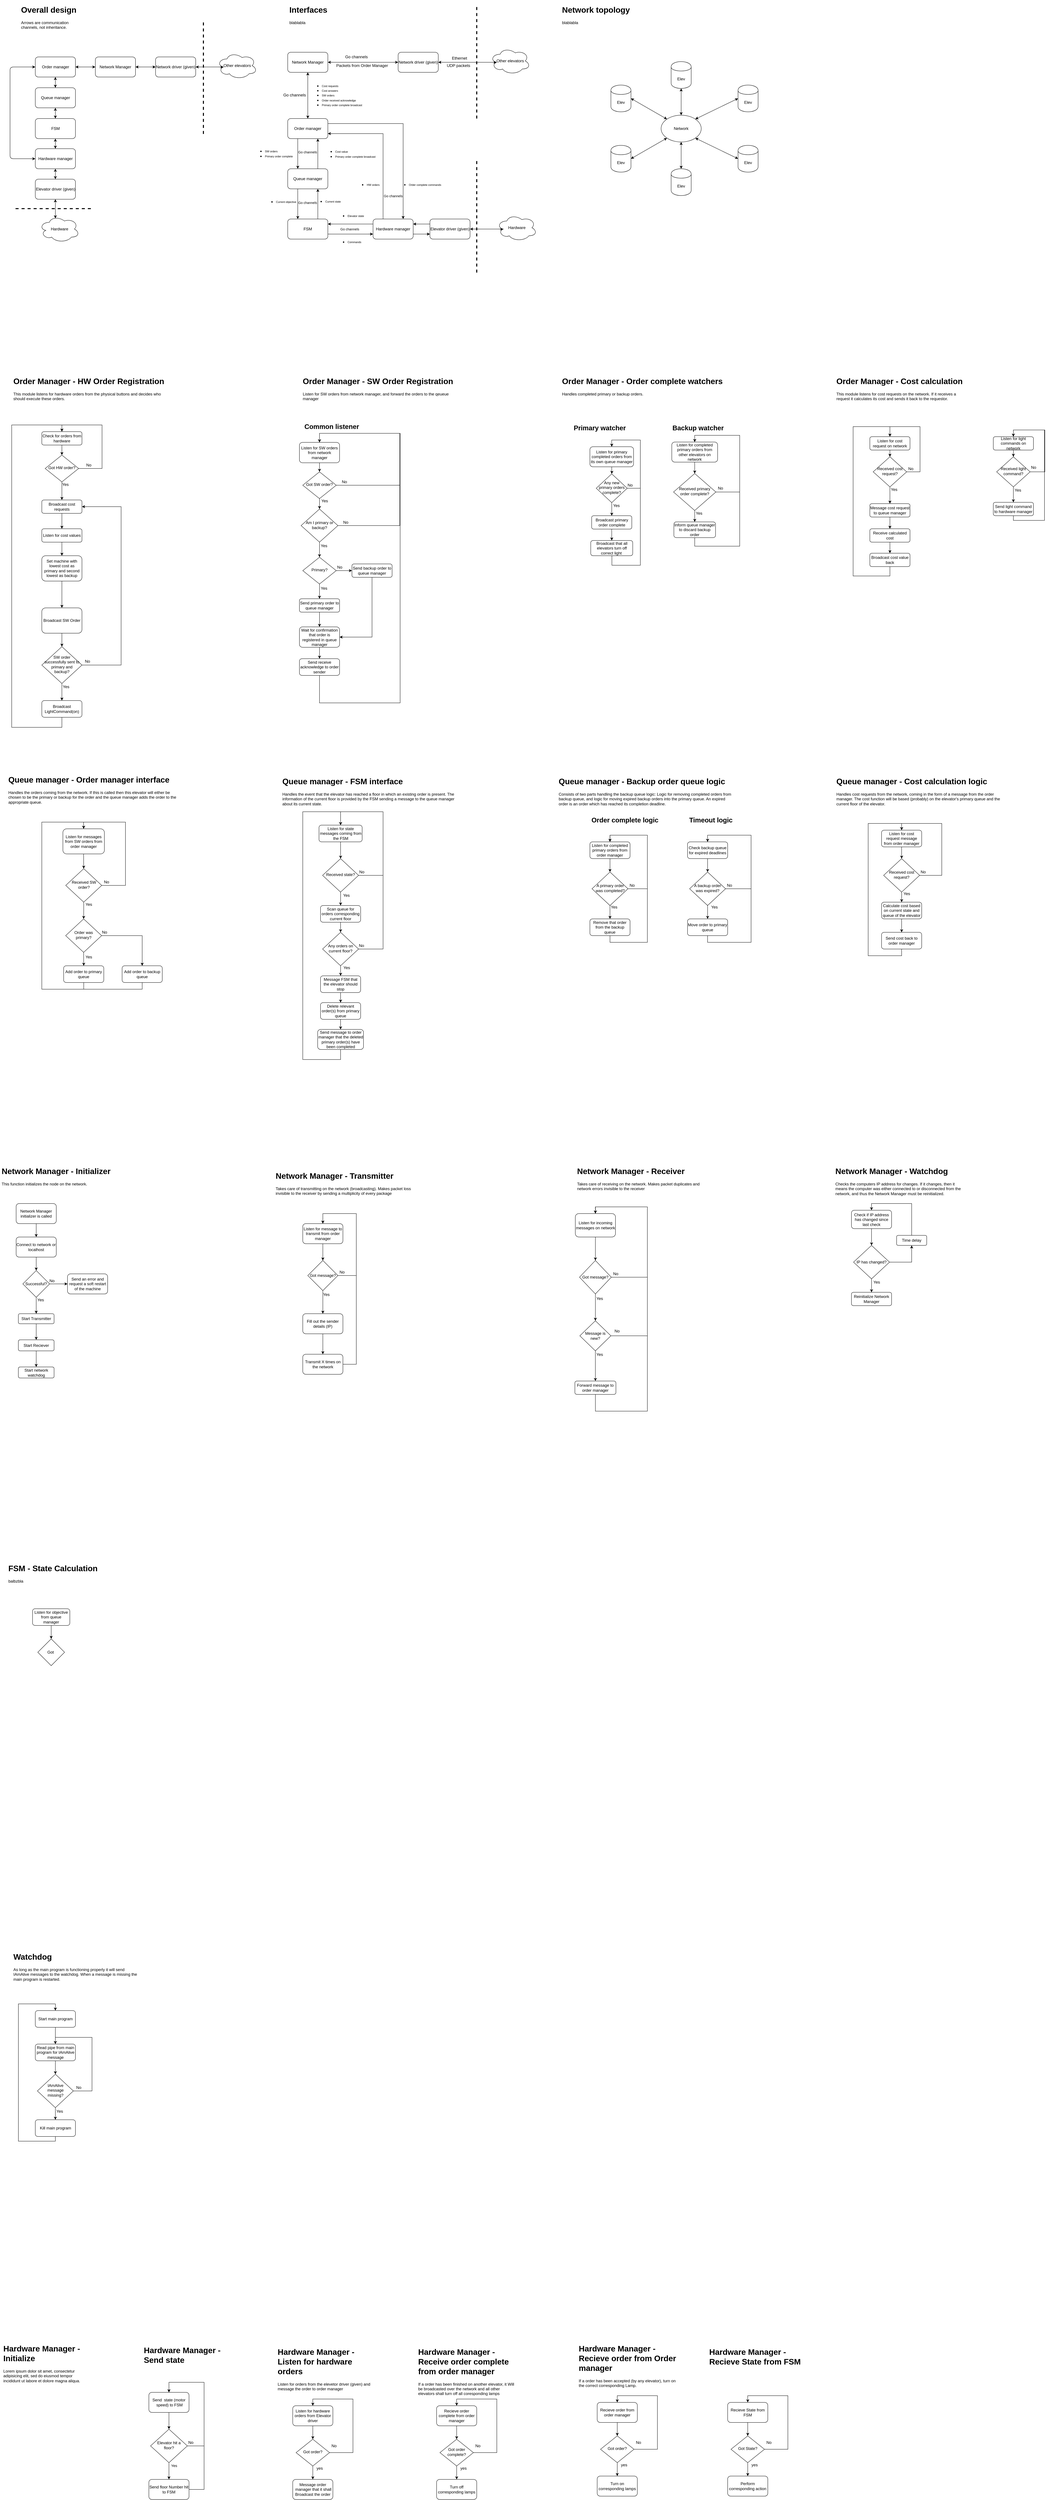 <mxfile version="12.6.7" type="device"><diagram id="C5RBs43oDa-KdzZeNtuy" name="Page-1"><mxGraphModel dx="2422" dy="1943" grid="1" gridSize="10" guides="1" tooltips="1" connect="1" arrows="1" fold="1" page="1" pageScale="1" pageWidth="827" pageHeight="1169" background="none" math="0" shadow="0"><root><mxCell id="WIyWlLk6GJQsqaUBKTNV-0"/><mxCell id="WIyWlLk6GJQsqaUBKTNV-1" parent="WIyWlLk6GJQsqaUBKTNV-0"/><mxCell id="woL1qmshhYIyrPWZytXS-4" value="" style="edgeStyle=orthogonalEdgeStyle;rounded=0;orthogonalLoop=1;jettySize=auto;html=1;entryX=0.5;entryY=0;entryDx=0;entryDy=0;" parent="WIyWlLk6GJQsqaUBKTNV-1" source="woL1qmshhYIyrPWZytXS-0" target="woL1qmshhYIyrPWZytXS-1" edge="1"><mxGeometry relative="1" as="geometry"><mxPoint x="-480" y="295" as="targetPoint"/><Array as="points"><mxPoint x="-490" y="295"/><mxPoint x="-490" y="165"/><mxPoint x="-610" y="165"/></Array></mxGeometry></mxCell><mxCell id="woL1qmshhYIyrPWZytXS-5" value="&lt;div&gt;No&lt;/div&gt;" style="text;html=1;align=center;verticalAlign=middle;resizable=0;points=[];labelBackgroundColor=#ffffff;" parent="woL1qmshhYIyrPWZytXS-4" vertex="1" connectable="0"><mxGeometry x="-0.706" y="-1" relative="1" as="geometry"><mxPoint x="-20" y="-11" as="offset"/></mxGeometry></mxCell><mxCell id="woL1qmshhYIyrPWZytXS-7" value="" style="edgeStyle=orthogonalEdgeStyle;rounded=0;orthogonalLoop=1;jettySize=auto;html=1;entryX=0.5;entryY=0;entryDx=0;entryDy=0;" parent="WIyWlLk6GJQsqaUBKTNV-1" source="woL1qmshhYIyrPWZytXS-0" target="woL1qmshhYIyrPWZytXS-10" edge="1"><mxGeometry relative="1" as="geometry"><mxPoint x="-610" y="375" as="targetPoint"/></mxGeometry></mxCell><mxCell id="woL1qmshhYIyrPWZytXS-8" value="Yes" style="text;html=1;align=center;verticalAlign=middle;resizable=0;points=[];labelBackgroundColor=#ffffff;" parent="woL1qmshhYIyrPWZytXS-7" vertex="1" connectable="0"><mxGeometry x="-0.702" y="-1" relative="1" as="geometry"><mxPoint x="11" as="offset"/></mxGeometry></mxCell><mxCell id="woL1qmshhYIyrPWZytXS-0" value="Got HW order?" style="rhombus;whiteSpace=wrap;html=1;shadow=0;fontFamily=Helvetica;fontSize=12;align=center;strokeWidth=1;spacing=6;spacingTop=-4;" parent="WIyWlLk6GJQsqaUBKTNV-1" vertex="1"><mxGeometry x="-660" y="255" width="100" height="80" as="geometry"/></mxCell><mxCell id="woL1qmshhYIyrPWZytXS-2" value="" style="edgeStyle=orthogonalEdgeStyle;rounded=0;orthogonalLoop=1;jettySize=auto;html=1;" parent="WIyWlLk6GJQsqaUBKTNV-1" source="woL1qmshhYIyrPWZytXS-1" target="woL1qmshhYIyrPWZytXS-0" edge="1"><mxGeometry relative="1" as="geometry"/></mxCell><mxCell id="woL1qmshhYIyrPWZytXS-1" value="Check for  orders from hardware" style="rounded=1;whiteSpace=wrap;html=1;fontSize=12;glass=0;strokeWidth=1;shadow=0;" parent="WIyWlLk6GJQsqaUBKTNV-1" vertex="1"><mxGeometry x="-670" y="185" width="120" height="40" as="geometry"/></mxCell><mxCell id="woL1qmshhYIyrPWZytXS-19" value="" style="edgeStyle=orthogonalEdgeStyle;rounded=0;orthogonalLoop=1;jettySize=auto;html=1;" parent="WIyWlLk6GJQsqaUBKTNV-1" source="woL1qmshhYIyrPWZytXS-10" target="woL1qmshhYIyrPWZytXS-18" edge="1"><mxGeometry relative="1" as="geometry"/></mxCell><mxCell id="woL1qmshhYIyrPWZytXS-10" value="Broadcast cost requests" style="rounded=1;whiteSpace=wrap;html=1;fontSize=12;glass=0;strokeWidth=1;shadow=0;" parent="WIyWlLk6GJQsqaUBKTNV-1" vertex="1"><mxGeometry x="-670" y="389" width="120" height="40" as="geometry"/></mxCell><mxCell id="woL1qmshhYIyrPWZytXS-26" value="" style="edgeStyle=orthogonalEdgeStyle;rounded=0;orthogonalLoop=1;jettySize=auto;html=1;entryX=0.5;entryY=0;entryDx=0;entryDy=0;" parent="WIyWlLk6GJQsqaUBKTNV-1" source="woL1qmshhYIyrPWZytXS-18" target="woL1qmshhYIyrPWZytXS-22" edge="1"><mxGeometry relative="1" as="geometry"><mxPoint x="-610" y="556" as="targetPoint"/></mxGeometry></mxCell><mxCell id="woL1qmshhYIyrPWZytXS-18" value="Listen for cost values" style="rounded=1;whiteSpace=wrap;html=1;fontSize=12;glass=0;strokeWidth=1;shadow=0;" parent="WIyWlLk6GJQsqaUBKTNV-1" vertex="1"><mxGeometry x="-670" y="475" width="120" height="40" as="geometry"/></mxCell><mxCell id="Q7g4StFZL1UGxKQSrISa-6" value="" style="edgeStyle=orthogonalEdgeStyle;rounded=0;orthogonalLoop=1;jettySize=auto;html=1;" parent="WIyWlLk6GJQsqaUBKTNV-1" source="woL1qmshhYIyrPWZytXS-22" target="Q7g4StFZL1UGxKQSrISa-5" edge="1"><mxGeometry relative="1" as="geometry"/></mxCell><mxCell id="woL1qmshhYIyrPWZytXS-22" value="Set machine with lowest cost as primary and second lowest as backup" style="rounded=1;whiteSpace=wrap;html=1;fontSize=12;glass=0;strokeWidth=1;shadow=0;" parent="WIyWlLk6GJQsqaUBKTNV-1" vertex="1"><mxGeometry x="-670" y="555.5" width="120" height="75.71" as="geometry"/></mxCell><mxCell id="Q7g4StFZL1UGxKQSrISa-7" value="" style="edgeStyle=orthogonalEdgeStyle;rounded=0;orthogonalLoop=1;jettySize=auto;html=1;" parent="WIyWlLk6GJQsqaUBKTNV-1" source="Q7g4StFZL1UGxKQSrISa-5" target="woL1qmshhYIyrPWZytXS-46" edge="1"><mxGeometry relative="1" as="geometry"/></mxCell><mxCell id="Q7g4StFZL1UGxKQSrISa-5" value="Broadcast SW Order" style="rounded=1;whiteSpace=wrap;html=1;fontSize=12;glass=0;strokeWidth=1;shadow=0;" parent="WIyWlLk6GJQsqaUBKTNV-1" vertex="1"><mxGeometry x="-670" y="711.21" width="120" height="75.71" as="geometry"/></mxCell><mxCell id="woL1qmshhYIyrPWZytXS-49" value="" style="edgeStyle=orthogonalEdgeStyle;rounded=0;orthogonalLoop=1;jettySize=auto;html=1;entryX=1;entryY=0.5;entryDx=0;entryDy=0;" parent="WIyWlLk6GJQsqaUBKTNV-1" source="woL1qmshhYIyrPWZytXS-46" target="woL1qmshhYIyrPWZytXS-10" edge="1"><mxGeometry relative="1" as="geometry"><mxPoint x="-400" y="705" as="targetPoint"/><Array as="points"><mxPoint x="-433" y="882"/><mxPoint x="-433" y="409"/></Array></mxGeometry></mxCell><mxCell id="woL1qmshhYIyrPWZytXS-50" value="No" style="text;html=1;align=center;verticalAlign=middle;resizable=0;points=[];labelBackgroundColor=#ffffff;" parent="woL1qmshhYIyrPWZytXS-49" vertex="1" connectable="0"><mxGeometry x="-0.232" y="-3" relative="1" as="geometry"><mxPoint x="-104" y="143.65" as="offset"/></mxGeometry></mxCell><mxCell id="woL1qmshhYIyrPWZytXS-53" value="" style="edgeStyle=orthogonalEdgeStyle;rounded=0;orthogonalLoop=1;jettySize=auto;html=1;entryX=0.5;entryY=0;entryDx=0;entryDy=0;" parent="WIyWlLk6GJQsqaUBKTNV-1" source="woL1qmshhYIyrPWZytXS-46" target="woL1qmshhYIyrPWZytXS-55" edge="1"><mxGeometry relative="1" as="geometry"><mxPoint x="-610" y="1105" as="targetPoint"/></mxGeometry></mxCell><mxCell id="woL1qmshhYIyrPWZytXS-54" value="Yes" style="text;html=1;align=center;verticalAlign=middle;resizable=0;points=[];labelBackgroundColor=#ffffff;" parent="woL1qmshhYIyrPWZytXS-53" vertex="1" connectable="0"><mxGeometry x="-0.735" relative="1" as="geometry"><mxPoint x="12" y="3.17" as="offset"/></mxGeometry></mxCell><mxCell id="woL1qmshhYIyrPWZytXS-46" value="SW order successfully sent to primary and backup?" style="rhombus;whiteSpace=wrap;html=1;shadow=0;fontFamily=Helvetica;fontSize=12;align=center;strokeWidth=1;spacing=6;spacingTop=-4;" parent="WIyWlLk6GJQsqaUBKTNV-1" vertex="1"><mxGeometry x="-670" y="827" width="120" height="110" as="geometry"/></mxCell><mxCell id="woL1qmshhYIyrPWZytXS-57" value="" style="edgeStyle=orthogonalEdgeStyle;rounded=0;orthogonalLoop=1;jettySize=auto;html=1;entryX=0.5;entryY=0;entryDx=0;entryDy=0;" parent="WIyWlLk6GJQsqaUBKTNV-1" source="woL1qmshhYIyrPWZytXS-55" target="woL1qmshhYIyrPWZytXS-1" edge="1"><mxGeometry relative="1" as="geometry"><mxPoint x="-720" y="165" as="targetPoint"/><Array as="points"><mxPoint x="-610" y="1068"/><mxPoint x="-760" y="1068"/><mxPoint x="-760" y="165"/><mxPoint x="-610" y="165"/></Array></mxGeometry></mxCell><mxCell id="woL1qmshhYIyrPWZytXS-55" value="Broadcast LightCommand(on)" style="rounded=1;whiteSpace=wrap;html=1;fontSize=12;glass=0;strokeWidth=1;shadow=0;" parent="WIyWlLk6GJQsqaUBKTNV-1" vertex="1"><mxGeometry x="-670" y="988" width="120" height="50" as="geometry"/></mxCell><mxCell id="woL1qmshhYIyrPWZytXS-60" value="&lt;h1&gt;Order Manager - HW Order Registration&lt;br&gt;&lt;/h1&gt;&lt;p&gt;This module listens for hardware orders from the physical buttons and decides who should execute these orders.&lt;br&gt;&lt;/p&gt;" style="text;html=1;strokeColor=none;fillColor=none;spacing=5;spacingTop=-20;whiteSpace=wrap;overflow=hidden;rounded=0;" parent="WIyWlLk6GJQsqaUBKTNV-1" vertex="1"><mxGeometry x="-760" y="15" width="470" height="120" as="geometry"/></mxCell><mxCell id="woL1qmshhYIyrPWZytXS-65" value="&lt;h1&gt;Order Manager - SW Order Registration&lt;br&gt;&lt;/h1&gt;&lt;p&gt;Listen for SW orders from network manager, and forward the orders to the qeueue manager&lt;br&gt;&lt;/p&gt;" style="text;html=1;strokeColor=none;fillColor=none;spacing=5;spacingTop=-20;whiteSpace=wrap;overflow=hidden;rounded=0;" parent="WIyWlLk6GJQsqaUBKTNV-1" vertex="1"><mxGeometry x="105" y="15" width="475" height="136" as="geometry"/></mxCell><mxCell id="woL1qmshhYIyrPWZytXS-66" value="&lt;h1&gt;Order Manager - Cost calculation&lt;br&gt;&lt;/h1&gt;&lt;p&gt;This module listens for cost requests on the network. If it receives a request it calculates its cost and sends it back to the requestor.&lt;br&gt;&lt;/p&gt;" style="text;html=1;strokeColor=none;fillColor=none;spacing=5;spacingTop=-20;whiteSpace=wrap;overflow=hidden;rounded=0;" parent="WIyWlLk6GJQsqaUBKTNV-1" vertex="1"><mxGeometry x="1700" y="15" width="390" height="120" as="geometry"/></mxCell><mxCell id="woL1qmshhYIyrPWZytXS-69" value="" style="edgeStyle=orthogonalEdgeStyle;rounded=0;orthogonalLoop=1;jettySize=auto;html=1;" parent="WIyWlLk6GJQsqaUBKTNV-1" source="woL1qmshhYIyrPWZytXS-67" target="woL1qmshhYIyrPWZytXS-68" edge="1"><mxGeometry relative="1" as="geometry"/></mxCell><mxCell id="woL1qmshhYIyrPWZytXS-67" value="&lt;div&gt;Listen for cost request on network&lt;/div&gt;" style="rounded=1;whiteSpace=wrap;html=1;fontSize=12;glass=0;strokeWidth=1;shadow=0;" parent="WIyWlLk6GJQsqaUBKTNV-1" vertex="1"><mxGeometry x="1805" y="200" width="120" height="40" as="geometry"/></mxCell><mxCell id="woL1qmshhYIyrPWZytXS-71" value="" style="edgeStyle=orthogonalEdgeStyle;rounded=0;orthogonalLoop=1;jettySize=auto;html=1;entryX=0.5;entryY=0;entryDx=0;entryDy=0;" parent="WIyWlLk6GJQsqaUBKTNV-1" source="woL1qmshhYIyrPWZytXS-68" target="woL1qmshhYIyrPWZytXS-76" edge="1"><mxGeometry relative="1" as="geometry"><mxPoint x="1865" y="430" as="targetPoint"/></mxGeometry></mxCell><mxCell id="woL1qmshhYIyrPWZytXS-75" value="Yes" style="text;html=1;align=center;verticalAlign=middle;resizable=0;points=[];labelBackgroundColor=#ffffff;" parent="woL1qmshhYIyrPWZytXS-71" vertex="1" connectable="0"><mxGeometry x="-0.786" y="1" relative="1" as="geometry"><mxPoint x="11" y="2" as="offset"/></mxGeometry></mxCell><mxCell id="woL1qmshhYIyrPWZytXS-78" value="" style="edgeStyle=orthogonalEdgeStyle;rounded=0;orthogonalLoop=1;jettySize=auto;html=1;entryX=0.5;entryY=0;entryDx=0;entryDy=0;" parent="WIyWlLk6GJQsqaUBKTNV-1" source="woL1qmshhYIyrPWZytXS-68" target="woL1qmshhYIyrPWZytXS-67" edge="1"><mxGeometry relative="1" as="geometry"><mxPoint x="1995" y="305" as="targetPoint"/><Array as="points"><mxPoint x="1955" y="305"/><mxPoint x="1955" y="170"/><mxPoint x="1865" y="170"/></Array></mxGeometry></mxCell><mxCell id="woL1qmshhYIyrPWZytXS-79" value="No" style="text;html=1;align=center;verticalAlign=middle;resizable=0;points=[];labelBackgroundColor=#ffffff;" parent="woL1qmshhYIyrPWZytXS-78" vertex="1" connectable="0"><mxGeometry x="-0.939" relative="1" as="geometry"><mxPoint x="2.38" y="-9" as="offset"/></mxGeometry></mxCell><mxCell id="woL1qmshhYIyrPWZytXS-68" value="Received cost request?" style="rhombus;whiteSpace=wrap;html=1;shadow=0;fontFamily=Helvetica;fontSize=12;align=center;strokeWidth=1;spacing=6;spacingTop=-4;" parent="WIyWlLk6GJQsqaUBKTNV-1" vertex="1"><mxGeometry x="1815" y="260" width="100" height="90" as="geometry"/></mxCell><mxCell id="AmEy9GmEABjErmSXHS2B-52" value="" style="edgeStyle=orthogonalEdgeStyle;rounded=0;orthogonalLoop=1;jettySize=auto;html=1;" parent="WIyWlLk6GJQsqaUBKTNV-1" source="woL1qmshhYIyrPWZytXS-76" target="AmEy9GmEABjErmSXHS2B-51" edge="1"><mxGeometry relative="1" as="geometry"/></mxCell><mxCell id="woL1qmshhYIyrPWZytXS-76" value="Message cost request to queue manager" style="rounded=1;whiteSpace=wrap;html=1;fontSize=12;glass=0;strokeWidth=1;shadow=0;" parent="WIyWlLk6GJQsqaUBKTNV-1" vertex="1"><mxGeometry x="1805" y="400" width="120" height="40" as="geometry"/></mxCell><mxCell id="woL1qmshhYIyrPWZytXS-84" value="" style="edgeStyle=orthogonalEdgeStyle;rounded=0;orthogonalLoop=1;jettySize=auto;html=1;entryX=0.5;entryY=0;entryDx=0;entryDy=0;" parent="WIyWlLk6GJQsqaUBKTNV-1" source="woL1qmshhYIyrPWZytXS-81" target="woL1qmshhYIyrPWZytXS-67" edge="1"><mxGeometry relative="1" as="geometry"><mxPoint x="1765" y="230" as="targetPoint"/><Array as="points"><mxPoint x="1865" y="616"/><mxPoint x="1755" y="616"/><mxPoint x="1755" y="170"/><mxPoint x="1865" y="170"/></Array></mxGeometry></mxCell><mxCell id="woL1qmshhYIyrPWZytXS-81" value="Broadcast cost value back" style="rounded=1;whiteSpace=wrap;html=1;fontSize=12;glass=0;strokeWidth=1;shadow=0;" parent="WIyWlLk6GJQsqaUBKTNV-1" vertex="1"><mxGeometry x="1805" y="548" width="120" height="40" as="geometry"/></mxCell><mxCell id="woL1qmshhYIyrPWZytXS-85" value="&lt;h1&gt;Overall design&lt;br&gt;&lt;/h1&gt;&lt;p&gt;Arrows are communication channels, not inheritance.&lt;/p&gt;" style="text;html=1;strokeColor=none;fillColor=none;spacing=5;spacingTop=-20;whiteSpace=wrap;overflow=hidden;rounded=0;" parent="WIyWlLk6GJQsqaUBKTNV-1" vertex="1"><mxGeometry x="-737" y="-1094" width="190" height="120" as="geometry"/></mxCell><mxCell id="woL1qmshhYIyrPWZytXS-88" value="" style="edgeStyle=orthogonalEdgeStyle;rounded=0;orthogonalLoop=1;jettySize=auto;html=1;" parent="WIyWlLk6GJQsqaUBKTNV-1" source="woL1qmshhYIyrPWZytXS-86" target="woL1qmshhYIyrPWZytXS-87" edge="1"><mxGeometry relative="1" as="geometry"/></mxCell><mxCell id="woL1qmshhYIyrPWZytXS-86" value="Listen for SW orders from network manager " style="rounded=1;whiteSpace=wrap;html=1;fontSize=12;glass=0;strokeWidth=1;shadow=0;" parent="WIyWlLk6GJQsqaUBKTNV-1" vertex="1"><mxGeometry x="100" y="217" width="120" height="61" as="geometry"/></mxCell><mxCell id="woL1qmshhYIyrPWZytXS-90" value="" style="edgeStyle=orthogonalEdgeStyle;rounded=0;orthogonalLoop=1;jettySize=auto;html=1;entryX=0.5;entryY=0;entryDx=0;entryDy=0;" parent="WIyWlLk6GJQsqaUBKTNV-1" source="woL1qmshhYIyrPWZytXS-87" target="woL1qmshhYIyrPWZytXS-86" edge="1"><mxGeometry relative="1" as="geometry"><mxPoint x="290.0" y="345.0" as="targetPoint"/><Array as="points"><mxPoint x="400" y="345"/><mxPoint x="400" y="190"/><mxPoint x="160" y="190"/></Array></mxGeometry></mxCell><mxCell id="woL1qmshhYIyrPWZytXS-91" value="No" style="text;html=1;align=center;verticalAlign=middle;resizable=0;points=[];labelBackgroundColor=#ffffff;" parent="woL1qmshhYIyrPWZytXS-90" vertex="1" connectable="0"><mxGeometry x="-0.915" y="1" relative="1" as="geometry"><mxPoint x="-2.37" y="-8.97" as="offset"/></mxGeometry></mxCell><mxCell id="woL1qmshhYIyrPWZytXS-93" value="" style="edgeStyle=orthogonalEdgeStyle;rounded=0;orthogonalLoop=1;jettySize=auto;html=1;" parent="WIyWlLk6GJQsqaUBKTNV-1" source="woL1qmshhYIyrPWZytXS-87" target="woL1qmshhYIyrPWZytXS-92" edge="1"><mxGeometry relative="1" as="geometry"/></mxCell><mxCell id="woL1qmshhYIyrPWZytXS-95" value="Yes" style="text;html=1;align=center;verticalAlign=middle;resizable=0;points=[];labelBackgroundColor=#ffffff;" parent="woL1qmshhYIyrPWZytXS-93" vertex="1" connectable="0"><mxGeometry x="-0.75" y="-1" relative="1" as="geometry"><mxPoint x="16" y="0.33" as="offset"/></mxGeometry></mxCell><mxCell id="woL1qmshhYIyrPWZytXS-87" value="Got SW order?" style="rhombus;whiteSpace=wrap;html=1;shadow=0;fontFamily=Helvetica;fontSize=12;align=center;strokeWidth=1;spacing=6;spacingTop=-4;" parent="WIyWlLk6GJQsqaUBKTNV-1" vertex="1"><mxGeometry x="110" y="305" width="100" height="80" as="geometry"/></mxCell><mxCell id="woL1qmshhYIyrPWZytXS-99" value="" style="edgeStyle=orthogonalEdgeStyle;rounded=0;orthogonalLoop=1;jettySize=auto;html=1;entryX=0.5;entryY=0;entryDx=0;entryDy=0;" parent="WIyWlLk6GJQsqaUBKTNV-1" source="woL1qmshhYIyrPWZytXS-92" target="woL1qmshhYIyrPWZytXS-86" edge="1"><mxGeometry relative="1" as="geometry"><mxPoint x="250" y="345" as="targetPoint"/><Array as="points"><mxPoint x="400" y="466"/><mxPoint x="400" y="190"/><mxPoint x="160" y="190"/></Array></mxGeometry></mxCell><mxCell id="woL1qmshhYIyrPWZytXS-100" value="No" style="text;html=1;align=center;verticalAlign=middle;resizable=0;points=[];labelBackgroundColor=#ffffff;" parent="woL1qmshhYIyrPWZytXS-99" vertex="1" connectable="0"><mxGeometry x="-0.767" y="2" relative="1" as="geometry"><mxPoint x="-62.5" y="-8" as="offset"/></mxGeometry></mxCell><mxCell id="woL1qmshhYIyrPWZytXS-142" value="" style="edgeStyle=orthogonalEdgeStyle;rounded=0;orthogonalLoop=1;jettySize=auto;html=1;strokeWidth=1;entryX=0.5;entryY=0;entryDx=0;entryDy=0;" parent="WIyWlLk6GJQsqaUBKTNV-1" source="woL1qmshhYIyrPWZytXS-92" target="woL1qmshhYIyrPWZytXS-141" edge="1"><mxGeometry relative="1" as="geometry"><mxPoint x="160" y="538" as="targetPoint"/></mxGeometry></mxCell><mxCell id="woL1qmshhYIyrPWZytXS-143" value="Yes" style="text;html=1;align=center;verticalAlign=middle;resizable=0;points=[];labelBackgroundColor=#ffffff;" parent="woL1qmshhYIyrPWZytXS-142" vertex="1" connectable="0"><mxGeometry x="-0.721" y="1" relative="1" as="geometry"><mxPoint x="12" y="3.81" as="offset"/></mxGeometry></mxCell><mxCell id="woL1qmshhYIyrPWZytXS-92" value="Am I primary or backup?" style="rhombus;whiteSpace=wrap;html=1;shadow=0;fontFamily=Helvetica;fontSize=12;align=center;strokeWidth=1;spacing=6;spacingTop=-4;" parent="WIyWlLk6GJQsqaUBKTNV-1" vertex="1"><mxGeometry x="105" y="416" width="110" height="99" as="geometry"/></mxCell><mxCell id="woL1qmshhYIyrPWZytXS-145" value="" style="edgeStyle=orthogonalEdgeStyle;rounded=0;orthogonalLoop=1;jettySize=auto;html=1;strokeWidth=1;entryX=0;entryY=0.5;entryDx=0;entryDy=0;" parent="WIyWlLk6GJQsqaUBKTNV-1" source="woL1qmshhYIyrPWZytXS-141" target="woL1qmshhYIyrPWZytXS-146" edge="1"><mxGeometry relative="1" as="geometry"><mxPoint x="290" y="589.29" as="targetPoint"/></mxGeometry></mxCell><mxCell id="woL1qmshhYIyrPWZytXS-151" value="No" style="text;html=1;align=center;verticalAlign=middle;resizable=0;points=[];labelBackgroundColor=#ffffff;" parent="woL1qmshhYIyrPWZytXS-145" vertex="1" connectable="0"><mxGeometry x="-0.719" relative="1" as="geometry"><mxPoint x="3.33" y="-10.67" as="offset"/></mxGeometry></mxCell><mxCell id="woL1qmshhYIyrPWZytXS-149" value="" style="edgeStyle=orthogonalEdgeStyle;rounded=0;orthogonalLoop=1;jettySize=auto;html=1;strokeWidth=1;entryX=0.5;entryY=0;entryDx=0;entryDy=0;" parent="WIyWlLk6GJQsqaUBKTNV-1" source="woL1qmshhYIyrPWZytXS-141" target="woL1qmshhYIyrPWZytXS-147" edge="1"><mxGeometry relative="1" as="geometry"><mxPoint x="160" y="709.29" as="targetPoint"/></mxGeometry></mxCell><mxCell id="woL1qmshhYIyrPWZytXS-150" value="Yes" style="text;html=1;align=center;verticalAlign=middle;resizable=0;points=[];labelBackgroundColor=#ffffff;" parent="woL1qmshhYIyrPWZytXS-149" vertex="1" connectable="0"><mxGeometry x="0.097" y="-10" relative="1" as="geometry"><mxPoint x="23" y="-11.17" as="offset"/></mxGeometry></mxCell><mxCell id="woL1qmshhYIyrPWZytXS-141" value="Primary?" style="rhombus;whiteSpace=wrap;html=1;shadow=0;fontFamily=Helvetica;fontSize=12;align=center;strokeWidth=1;spacing=6;spacingTop=-4;" parent="WIyWlLk6GJQsqaUBKTNV-1" vertex="1"><mxGeometry x="110" y="560" width="100" height="80" as="geometry"/></mxCell><mxCell id="woL1qmshhYIyrPWZytXS-102" value="Network driver (given)" style="rounded=1;whiteSpace=wrap;html=1;" parent="WIyWlLk6GJQsqaUBKTNV-1" vertex="1"><mxGeometry x="-330.0" y="-934" width="120" height="60" as="geometry"/></mxCell><mxCell id="woL1qmshhYIyrPWZytXS-103" value="Order manager" style="rounded=1;whiteSpace=wrap;html=1;" parent="WIyWlLk6GJQsqaUBKTNV-1" vertex="1"><mxGeometry x="-689.5" y="-934" width="120" height="60" as="geometry"/></mxCell><mxCell id="woL1qmshhYIyrPWZytXS-104" value="FSM" style="rounded=1;whiteSpace=wrap;html=1;" parent="WIyWlLk6GJQsqaUBKTNV-1" vertex="1"><mxGeometry x="-689.5" y="-750" width="120" height="60" as="geometry"/></mxCell><mxCell id="woL1qmshhYIyrPWZytXS-105" value="Elevator driver (given)" style="rounded=1;whiteSpace=wrap;html=1;" parent="WIyWlLk6GJQsqaUBKTNV-1" vertex="1"><mxGeometry x="-689.5" y="-569" width="120" height="60" as="geometry"/></mxCell><mxCell id="woL1qmshhYIyrPWZytXS-114" value="Other elevators" style="ellipse;shape=cloud;whiteSpace=wrap;html=1;" parent="WIyWlLk6GJQsqaUBKTNV-1" vertex="1"><mxGeometry x="-146.41" y="-948" width="120" height="80" as="geometry"/></mxCell><mxCell id="woL1qmshhYIyrPWZytXS-115" value="" style="endArrow=none;dashed=1;html=1;strokeWidth=3;" parent="WIyWlLk6GJQsqaUBKTNV-1" edge="1"><mxGeometry width="50" height="50" relative="1" as="geometry"><mxPoint x="-187.0" y="-704" as="sourcePoint"/><mxPoint x="-187.0" y="-1044" as="targetPoint"/></mxGeometry></mxCell><mxCell id="woL1qmshhYIyrPWZytXS-125" value="" style="endArrow=classic;startArrow=classic;html=1;strokeWidth=1;entryX=0.16;entryY=0.55;entryDx=0;entryDy=0;entryPerimeter=0;exitX=1;exitY=0.5;exitDx=0;exitDy=0;" parent="WIyWlLk6GJQsqaUBKTNV-1" source="woL1qmshhYIyrPWZytXS-102" target="woL1qmshhYIyrPWZytXS-114" edge="1"><mxGeometry width="50" height="50" relative="1" as="geometry"><mxPoint x="-137" y="-714" as="sourcePoint"/><mxPoint x="-87" y="-764" as="targetPoint"/></mxGeometry></mxCell><mxCell id="woL1qmshhYIyrPWZytXS-127" value="&lt;h1 style=&quot;font-size: 20px&quot;&gt;Common listener&lt;br&gt;&lt;/h1&gt;" style="text;html=1;strokeColor=none;fillColor=none;spacing=5;spacingTop=-20;whiteSpace=wrap;overflow=hidden;rounded=0;" parent="WIyWlLk6GJQsqaUBKTNV-1" vertex="1"><mxGeometry x="110" y="155" width="175" height="30" as="geometry"/></mxCell><mxCell id="AmEy9GmEABjErmSXHS2B-14" style="edgeStyle=orthogonalEdgeStyle;rounded=0;orthogonalLoop=1;jettySize=auto;html=1;entryX=0.5;entryY=0;entryDx=0;entryDy=0;" parent="WIyWlLk6GJQsqaUBKTNV-1" source="woL1qmshhYIyrPWZytXS-135" target="woL1qmshhYIyrPWZytXS-158" edge="1"><mxGeometry relative="1" as="geometry"/></mxCell><mxCell id="AmEy9GmEABjErmSXHS2B-15" value="Yes" style="text;html=1;align=center;verticalAlign=middle;resizable=0;points=[];labelBackgroundColor=#ffffff;" parent="AmEy9GmEABjErmSXHS2B-14" vertex="1" connectable="0"><mxGeometry x="-0.698" relative="1" as="geometry"><mxPoint x="13.46" y="3.29" as="offset"/></mxGeometry></mxCell><mxCell id="AmEy9GmEABjErmSXHS2B-18" style="edgeStyle=orthogonalEdgeStyle;rounded=0;orthogonalLoop=1;jettySize=auto;html=1;entryX=0.5;entryY=0;entryDx=0;entryDy=0;" parent="WIyWlLk6GJQsqaUBKTNV-1" source="woL1qmshhYIyrPWZytXS-135" target="woL1qmshhYIyrPWZytXS-154" edge="1"><mxGeometry relative="1" as="geometry"><mxPoint x="1130" y="211" as="targetPoint"/><Array as="points"><mxPoint x="1119" y="354"/><mxPoint x="1119" y="210"/><mxPoint x="1034" y="210"/></Array></mxGeometry></mxCell><mxCell id="AmEy9GmEABjErmSXHS2B-20" value="No" style="text;html=1;align=center;verticalAlign=middle;resizable=0;points=[];labelBackgroundColor=#ffffff;" parent="AmEy9GmEABjErmSXHS2B-18" vertex="1" connectable="0"><mxGeometry x="-0.896" relative="1" as="geometry"><mxPoint x="-6.95" y="-9" as="offset"/></mxGeometry></mxCell><mxCell id="woL1qmshhYIyrPWZytXS-135" value="Any new primary orders complete?" style="rhombus;whiteSpace=wrap;html=1;shadow=0;fontFamily=Helvetica;fontSize=12;align=center;strokeWidth=1;spacing=6;spacingTop=-4;" parent="WIyWlLk6GJQsqaUBKTNV-1" vertex="1"><mxGeometry x="987.25" y="311" width="92.5" height="86" as="geometry"/></mxCell><mxCell id="AmEy9GmEABjErmSXHS2B-7" style="edgeStyle=orthogonalEdgeStyle;rounded=0;orthogonalLoop=1;jettySize=auto;html=1;entryX=1;entryY=0.5;entryDx=0;entryDy=0;" parent="WIyWlLk6GJQsqaUBKTNV-1" source="woL1qmshhYIyrPWZytXS-146" target="AmEy9GmEABjErmSXHS2B-3" edge="1"><mxGeometry relative="1" as="geometry"><Array as="points"><mxPoint x="317" y="798"/></Array></mxGeometry></mxCell><mxCell id="woL1qmshhYIyrPWZytXS-146" value="Send backup order to queue manager" style="rounded=1;whiteSpace=wrap;html=1;fontSize=12;glass=0;strokeWidth=1;shadow=0;" parent="WIyWlLk6GJQsqaUBKTNV-1" vertex="1"><mxGeometry x="257" y="580" width="120" height="40" as="geometry"/></mxCell><mxCell id="AmEy9GmEABjErmSXHS2B-4" value="" style="edgeStyle=orthogonalEdgeStyle;rounded=0;orthogonalLoop=1;jettySize=auto;html=1;" parent="WIyWlLk6GJQsqaUBKTNV-1" source="woL1qmshhYIyrPWZytXS-147" target="AmEy9GmEABjErmSXHS2B-3" edge="1"><mxGeometry relative="1" as="geometry"/></mxCell><mxCell id="woL1qmshhYIyrPWZytXS-147" value="Send primary order to queue manager" style="rounded=1;whiteSpace=wrap;html=1;fontSize=12;glass=0;strokeWidth=1;shadow=0;" parent="WIyWlLk6GJQsqaUBKTNV-1" vertex="1"><mxGeometry x="100" y="684" width="120" height="40" as="geometry"/></mxCell><mxCell id="woL1qmshhYIyrPWZytXS-155" value="" style="edgeStyle=orthogonalEdgeStyle;rounded=0;orthogonalLoop=1;jettySize=auto;html=1;strokeWidth=1;entryX=0.5;entryY=0;entryDx=0;entryDy=0;" parent="WIyWlLk6GJQsqaUBKTNV-1" source="woL1qmshhYIyrPWZytXS-154" target="woL1qmshhYIyrPWZytXS-135" edge="1"><mxGeometry relative="1" as="geometry"><mxPoint x="1033.514" y="295" as="targetPoint"/></mxGeometry></mxCell><mxCell id="woL1qmshhYIyrPWZytXS-154" value="Listen for primary completed orders from its own queue manager" style="rounded=1;whiteSpace=wrap;html=1;fontSize=12;glass=0;strokeWidth=1;shadow=0;" parent="WIyWlLk6GJQsqaUBKTNV-1" vertex="1"><mxGeometry x="968.25" y="230" width="130.5" height="60" as="geometry"/></mxCell><mxCell id="AmEy9GmEABjErmSXHS2B-19" style="edgeStyle=orthogonalEdgeStyle;rounded=0;orthogonalLoop=1;jettySize=auto;html=1;entryX=0.5;entryY=0;entryDx=0;entryDy=0;" parent="WIyWlLk6GJQsqaUBKTNV-1" target="woL1qmshhYIyrPWZytXS-154" edge="1"><mxGeometry relative="1" as="geometry"><Array as="points"><mxPoint x="1034" y="584"/><mxPoint x="1119" y="584"/><mxPoint x="1119" y="210"/><mxPoint x="1034" y="210"/></Array><mxPoint x="1034" y="547" as="sourcePoint"/></mxGeometry></mxCell><mxCell id="1vwC7VcsKzIShfrMTRst-3" value="" style="edgeStyle=orthogonalEdgeStyle;rounded=0;orthogonalLoop=1;jettySize=auto;html=1;" parent="WIyWlLk6GJQsqaUBKTNV-1" source="woL1qmshhYIyrPWZytXS-158" target="1vwC7VcsKzIShfrMTRst-2" edge="1"><mxGeometry relative="1" as="geometry"/></mxCell><mxCell id="woL1qmshhYIyrPWZytXS-158" value="Broadcast primary order complete" style="rounded=1;whiteSpace=wrap;html=1;fontSize=12;glass=0;strokeWidth=1;shadow=0;" parent="WIyWlLk6GJQsqaUBKTNV-1" vertex="1"><mxGeometry x="973.5" y="436" width="120" height="40" as="geometry"/></mxCell><mxCell id="1vwC7VcsKzIShfrMTRst-2" value="Broadcast that all elevators turn off correct light&amp;nbsp;" style="rounded=1;whiteSpace=wrap;html=1;fontSize=12;glass=0;strokeWidth=1;shadow=0;" parent="WIyWlLk6GJQsqaUBKTNV-1" vertex="1"><mxGeometry x="970.75" y="510" width="125.5" height="45.5" as="geometry"/></mxCell><mxCell id="woL1qmshhYIyrPWZytXS-164" value="&lt;h1 style=&quot;font-size: 20px&quot;&gt;Primary watcher&lt;br&gt;&lt;/h1&gt;" style="text;html=1;strokeColor=none;fillColor=none;spacing=5;spacingTop=-20;whiteSpace=wrap;overflow=hidden;rounded=0;" parent="WIyWlLk6GJQsqaUBKTNV-1" vertex="1"><mxGeometry x="915" y="159" width="175" height="30" as="geometry"/></mxCell><mxCell id="woL1qmshhYIyrPWZytXS-167" value="" style="edgeStyle=orthogonalEdgeStyle;rounded=0;orthogonalLoop=1;jettySize=auto;html=1;strokeWidth=1;entryX=0.5;entryY=0;entryDx=0;entryDy=0;" parent="WIyWlLk6GJQsqaUBKTNV-1" source="woL1qmshhYIyrPWZytXS-165" target="woL1qmshhYIyrPWZytXS-168" edge="1"><mxGeometry relative="1" as="geometry"><mxPoint x="1281.486" y="311" as="targetPoint"/></mxGeometry></mxCell><mxCell id="woL1qmshhYIyrPWZytXS-165" value="Listen for completed primary orders from other elevators on network" style="rounded=1;whiteSpace=wrap;html=1;fontSize=12;glass=0;strokeWidth=1;shadow=0;" parent="WIyWlLk6GJQsqaUBKTNV-1" vertex="1"><mxGeometry x="1213" y="216" width="137" height="60" as="geometry"/></mxCell><mxCell id="woL1qmshhYIyrPWZytXS-171" value="" style="edgeStyle=orthogonalEdgeStyle;rounded=0;orthogonalLoop=1;jettySize=auto;html=1;strokeWidth=1;entryX=0.5;entryY=0;entryDx=0;entryDy=0;" parent="WIyWlLk6GJQsqaUBKTNV-1" source="woL1qmshhYIyrPWZytXS-168" target="woL1qmshhYIyrPWZytXS-186" edge="1"><mxGeometry relative="1" as="geometry"><mxPoint x="1268" y="566.5" as="targetPoint"/></mxGeometry></mxCell><mxCell id="woL1qmshhYIyrPWZytXS-173" value="Yes" style="text;html=1;align=center;verticalAlign=middle;resizable=0;points=[];labelBackgroundColor=#ffffff;" parent="woL1qmshhYIyrPWZytXS-171" vertex="1" connectable="0"><mxGeometry x="-0.794" y="-1" relative="1" as="geometry"><mxPoint x="13" y="5.17" as="offset"/></mxGeometry></mxCell><mxCell id="woL1qmshhYIyrPWZytXS-175" value="" style="edgeStyle=orthogonalEdgeStyle;rounded=0;orthogonalLoop=1;jettySize=auto;html=1;strokeWidth=1;entryX=0.5;entryY=0;entryDx=0;entryDy=0;" parent="WIyWlLk6GJQsqaUBKTNV-1" source="woL1qmshhYIyrPWZytXS-168" target="woL1qmshhYIyrPWZytXS-165" edge="1"><mxGeometry relative="1" as="geometry"><mxPoint x="1491" y="355" as="targetPoint"/><Array as="points"><mxPoint x="1416" y="365"/><mxPoint x="1416" y="196"/><mxPoint x="1282" y="196"/></Array></mxGeometry></mxCell><mxCell id="woL1qmshhYIyrPWZytXS-189" value="No" style="text;html=1;align=center;verticalAlign=middle;resizable=0;points=[];labelBackgroundColor=#ffffff;" parent="woL1qmshhYIyrPWZytXS-175" vertex="1" connectable="0"><mxGeometry x="-0.723" y="-2" relative="1" as="geometry"><mxPoint x="-41.69" y="-13.3" as="offset"/></mxGeometry></mxCell><mxCell id="woL1qmshhYIyrPWZytXS-168" value="Received primary order complete?" style="rhombus;whiteSpace=wrap;html=1;shadow=0;fontFamily=Helvetica;fontSize=12;align=center;strokeWidth=1;spacing=6;spacingTop=-4;" parent="WIyWlLk6GJQsqaUBKTNV-1" vertex="1"><mxGeometry x="1218.25" y="310" width="126.5" height="110.5" as="geometry"/></mxCell><mxCell id="woL1qmshhYIyrPWZytXS-187" style="edgeStyle=orthogonalEdgeStyle;rounded=0;orthogonalLoop=1;jettySize=auto;html=1;strokeWidth=1;entryX=0.5;entryY=0;entryDx=0;entryDy=0;" parent="WIyWlLk6GJQsqaUBKTNV-1" source="woL1qmshhYIyrPWZytXS-186" target="woL1qmshhYIyrPWZytXS-165" edge="1"><mxGeometry relative="1" as="geometry"><Array as="points"><mxPoint x="1282" y="527"/><mxPoint x="1416" y="527"/><mxPoint x="1416" y="196"/><mxPoint x="1282" y="196"/></Array><mxPoint x="1282" y="667" as="targetPoint"/></mxGeometry></mxCell><mxCell id="woL1qmshhYIyrPWZytXS-186" value="Inform queue manager to discard backup order" style="rounded=1;whiteSpace=wrap;html=1;fontSize=12;glass=0;strokeWidth=1;shadow=0;" parent="WIyWlLk6GJQsqaUBKTNV-1" vertex="1"><mxGeometry x="1219.25" y="454.5" width="124.5" height="47" as="geometry"/></mxCell><mxCell id="woL1qmshhYIyrPWZytXS-188" value="&lt;h1 style=&quot;font-size: 20px&quot;&gt;Backup watcher&lt;br&gt;&lt;/h1&gt;" style="text;html=1;strokeColor=none;fillColor=none;spacing=5;spacingTop=-20;whiteSpace=wrap;overflow=hidden;rounded=0;" parent="WIyWlLk6GJQsqaUBKTNV-1" vertex="1"><mxGeometry x="1210" y="159" width="175" height="30" as="geometry"/></mxCell><mxCell id="Q7g4StFZL1UGxKQSrISa-18" value="" style="edgeStyle=orthogonalEdgeStyle;rounded=0;orthogonalLoop=1;jettySize=auto;html=1;entryX=0.5;entryY=0;entryDx=0;entryDy=0;" parent="WIyWlLk6GJQsqaUBKTNV-1" source="AmEy9GmEABjErmSXHS2B-3" target="Q7g4StFZL1UGxKQSrISa-9" edge="1"><mxGeometry relative="1" as="geometry"><mxPoint x="160" y="909" as="targetPoint"/></mxGeometry></mxCell><mxCell id="AmEy9GmEABjErmSXHS2B-3" value="Wait for confirmation that order is registered in queue manager" style="rounded=1;whiteSpace=wrap;html=1;fontSize=12;glass=0;strokeWidth=1;shadow=0;" parent="WIyWlLk6GJQsqaUBKTNV-1" vertex="1"><mxGeometry x="100" y="768" width="120" height="61" as="geometry"/></mxCell><mxCell id="AmEy9GmEABjErmSXHS2B-21" value="" style="endArrow=none;dashed=1;html=1;strokeWidth=3;" parent="WIyWlLk6GJQsqaUBKTNV-1" edge="1"><mxGeometry width="50" height="50" relative="1" as="geometry"><mxPoint x="-523.5" y="-481" as="sourcePoint"/><mxPoint x="-755.5" y="-481" as="targetPoint"/></mxGeometry></mxCell><mxCell id="AmEy9GmEABjErmSXHS2B-22" value="Hardware" style="ellipse;shape=cloud;whiteSpace=wrap;html=1;" parent="WIyWlLk6GJQsqaUBKTNV-1" vertex="1"><mxGeometry x="-677.5" y="-460" width="120" height="80" as="geometry"/></mxCell><mxCell id="AmEy9GmEABjErmSXHS2B-27" value="Queue manager" style="rounded=1;whiteSpace=wrap;html=1;" parent="WIyWlLk6GJQsqaUBKTNV-1" vertex="1"><mxGeometry x="-689.5" y="-842" width="120" height="60" as="geometry"/></mxCell><mxCell id="AmEy9GmEABjErmSXHS2B-30" value="Hardware manager" style="rounded=1;whiteSpace=wrap;html=1;" parent="WIyWlLk6GJQsqaUBKTNV-1" vertex="1"><mxGeometry x="-689.5" y="-660" width="120" height="60" as="geometry"/></mxCell><mxCell id="AmEy9GmEABjErmSXHS2B-38" value="" style="endArrow=classic;startArrow=classic;html=1;exitX=0.4;exitY=0.1;exitDx=0;exitDy=0;exitPerimeter=0;entryX=0.5;entryY=1;entryDx=0;entryDy=0;" parent="WIyWlLk6GJQsqaUBKTNV-1" source="AmEy9GmEABjErmSXHS2B-22" target="woL1qmshhYIyrPWZytXS-105" edge="1"><mxGeometry width="50" height="50" relative="1" as="geometry"><mxPoint x="-658" y="-395" as="sourcePoint"/><mxPoint x="-608" y="-445" as="targetPoint"/></mxGeometry></mxCell><mxCell id="AmEy9GmEABjErmSXHS2B-39" value="" style="endArrow=classic;startArrow=classic;html=1;exitX=0.5;exitY=0;exitDx=0;exitDy=0;entryX=0.5;entryY=1;entryDx=0;entryDy=0;" parent="WIyWlLk6GJQsqaUBKTNV-1" source="woL1qmshhYIyrPWZytXS-105" target="AmEy9GmEABjErmSXHS2B-30" edge="1"><mxGeometry width="50" height="50" relative="1" as="geometry"><mxPoint x="-426" y="-591" as="sourcePoint"/><mxPoint x="-426" y="-648" as="targetPoint"/></mxGeometry></mxCell><mxCell id="AmEy9GmEABjErmSXHS2B-40" value="" style="endArrow=classic;startArrow=classic;html=1;exitX=0.5;exitY=0;exitDx=0;exitDy=0;entryX=0.5;entryY=1;entryDx=0;entryDy=0;" parent="WIyWlLk6GJQsqaUBKTNV-1" source="AmEy9GmEABjErmSXHS2B-30" target="woL1qmshhYIyrPWZytXS-104" edge="1"><mxGeometry width="50" height="50" relative="1" as="geometry"><mxPoint x="-437" y="-708" as="sourcePoint"/><mxPoint x="-437" y="-765" as="targetPoint"/></mxGeometry></mxCell><mxCell id="AmEy9GmEABjErmSXHS2B-41" value="" style="endArrow=classic;startArrow=classic;html=1;exitX=0.5;exitY=0;exitDx=0;exitDy=0;entryX=0.5;entryY=1;entryDx=0;entryDy=0;" parent="WIyWlLk6GJQsqaUBKTNV-1" source="woL1qmshhYIyrPWZytXS-104" target="AmEy9GmEABjErmSXHS2B-27" edge="1"><mxGeometry width="50" height="50" relative="1" as="geometry"><mxPoint x="-458" y="-744" as="sourcePoint"/><mxPoint x="-458" y="-801" as="targetPoint"/></mxGeometry></mxCell><mxCell id="AmEy9GmEABjErmSXHS2B-42" value="" style="endArrow=classic;startArrow=classic;html=1;exitX=0.5;exitY=0;exitDx=0;exitDy=0;entryX=0.5;entryY=1;entryDx=0;entryDy=0;" parent="WIyWlLk6GJQsqaUBKTNV-1" source="AmEy9GmEABjErmSXHS2B-27" target="woL1qmshhYIyrPWZytXS-103" edge="1"><mxGeometry width="50" height="50" relative="1" as="geometry"><mxPoint x="-456" y="-787" as="sourcePoint"/><mxPoint x="-456" y="-844" as="targetPoint"/></mxGeometry></mxCell><mxCell id="AmEy9GmEABjErmSXHS2B-46" value="&lt;h1&gt;Order Manager - Order complete watchers&lt;/h1&gt;&lt;p&gt;Handles completed primary or backup orders.&lt;/p&gt;" style="text;html=1;strokeColor=none;fillColor=none;spacing=5;spacingTop=-20;whiteSpace=wrap;overflow=hidden;rounded=0;" parent="WIyWlLk6GJQsqaUBKTNV-1" vertex="1"><mxGeometry x="880" y="15" width="500" height="120" as="geometry"/></mxCell><mxCell id="1vwC7VcsKzIShfrMTRst-21" value="" style="edgeStyle=orthogonalEdgeStyle;rounded=0;orthogonalLoop=1;jettySize=auto;html=1;" parent="WIyWlLk6GJQsqaUBKTNV-1" source="AmEy9GmEABjErmSXHS2B-48" target="AmEy9GmEABjErmSXHS2B-49" edge="1"><mxGeometry relative="1" as="geometry"/></mxCell><mxCell id="AmEy9GmEABjErmSXHS2B-48" value="Listen for messages from SW orders from order manager" style="rounded=1;whiteSpace=wrap;html=1;fontSize=12;glass=0;strokeWidth=1;shadow=0;" parent="WIyWlLk6GJQsqaUBKTNV-1" vertex="1"><mxGeometry x="-607" y="1371" width="124" height="75" as="geometry"/></mxCell><mxCell id="1vwC7VcsKzIShfrMTRst-22" style="edgeStyle=orthogonalEdgeStyle;rounded=0;orthogonalLoop=1;jettySize=auto;html=1;entryX=0.5;entryY=0;entryDx=0;entryDy=0;" parent="WIyWlLk6GJQsqaUBKTNV-1" source="AmEy9GmEABjErmSXHS2B-49" target="AmEy9GmEABjErmSXHS2B-48" edge="1"><mxGeometry relative="1" as="geometry"><Array as="points"><mxPoint x="-420" y="1540"/><mxPoint x="-420" y="1351"/><mxPoint x="-545" y="1351"/></Array></mxGeometry></mxCell><mxCell id="1vwC7VcsKzIShfrMTRst-23" value="No" style="text;html=1;align=center;verticalAlign=middle;resizable=0;points=[];labelBackgroundColor=#ffffff;" parent="1vwC7VcsKzIShfrMTRst-22" vertex="1" connectable="0"><mxGeometry x="-0.949" y="1" relative="1" as="geometry"><mxPoint x="3" y="-9" as="offset"/></mxGeometry></mxCell><mxCell id="EWDBAXsjsgc4iEUCQngW-5" value="" style="edgeStyle=orthogonalEdgeStyle;rounded=0;orthogonalLoop=1;jettySize=auto;html=1;" parent="WIyWlLk6GJQsqaUBKTNV-1" source="AmEy9GmEABjErmSXHS2B-49" target="EWDBAXsjsgc4iEUCQngW-4" edge="1"><mxGeometry relative="1" as="geometry"/></mxCell><mxCell id="EWDBAXsjsgc4iEUCQngW-6" value="Yes" style="text;html=1;align=center;verticalAlign=middle;resizable=0;points=[];labelBackgroundColor=#ffffff;" parent="EWDBAXsjsgc4iEUCQngW-5" vertex="1" connectable="0"><mxGeometry x="-0.744" relative="1" as="geometry"><mxPoint x="14.74" as="offset"/></mxGeometry></mxCell><mxCell id="AmEy9GmEABjErmSXHS2B-49" value="Received SW order?" style="rhombus;whiteSpace=wrap;html=1;shadow=0;fontFamily=Helvetica;fontSize=12;align=center;strokeWidth=1;spacing=6;spacingTop=-4;" parent="WIyWlLk6GJQsqaUBKTNV-1" vertex="1"><mxGeometry x="-598.5" y="1490" width="107.5" height="100" as="geometry"/></mxCell><mxCell id="EWDBAXsjsgc4iEUCQngW-8" value="" style="edgeStyle=orthogonalEdgeStyle;rounded=0;orthogonalLoop=1;jettySize=auto;html=1;" parent="WIyWlLk6GJQsqaUBKTNV-1" source="EWDBAXsjsgc4iEUCQngW-4" target="EWDBAXsjsgc4iEUCQngW-7" edge="1"><mxGeometry relative="1" as="geometry"/></mxCell><mxCell id="EWDBAXsjsgc4iEUCQngW-9" value="Yes" style="text;html=1;align=center;verticalAlign=middle;resizable=0;points=[];labelBackgroundColor=#ffffff;" parent="EWDBAXsjsgc4iEUCQngW-8" vertex="1" connectable="0"><mxGeometry x="-0.756" y="-1" relative="1" as="geometry"><mxPoint x="15.95" y="8.72" as="offset"/></mxGeometry></mxCell><mxCell id="EWDBAXsjsgc4iEUCQngW-13" style="edgeStyle=orthogonalEdgeStyle;rounded=0;orthogonalLoop=1;jettySize=auto;html=1;entryX=0.5;entryY=0;entryDx=0;entryDy=0;" parent="WIyWlLk6GJQsqaUBKTNV-1" source="EWDBAXsjsgc4iEUCQngW-4" target="EWDBAXsjsgc4iEUCQngW-10" edge="1"><mxGeometry relative="1" as="geometry"/></mxCell><mxCell id="xPwZkxZuIFIAoV7XizO4-21" value="No" style="text;html=1;align=center;verticalAlign=middle;resizable=0;points=[];labelBackgroundColor=#ffffff;" vertex="1" connectable="0" parent="EWDBAXsjsgc4iEUCQngW-13"><mxGeometry x="-0.799" y="1" relative="1" as="geometry"><mxPoint x="-13.08" y="-9" as="offset"/></mxGeometry></mxCell><mxCell id="EWDBAXsjsgc4iEUCQngW-4" value="Order was primary?" style="rhombus;whiteSpace=wrap;html=1;shadow=0;fontFamily=Helvetica;fontSize=12;align=center;strokeWidth=1;spacing=6;spacingTop=-4;" parent="WIyWlLk6GJQsqaUBKTNV-1" vertex="1"><mxGeometry x="-598.75" y="1640" width="107.5" height="100" as="geometry"/></mxCell><mxCell id="AmEy9GmEABjErmSXHS2B-50" value="&lt;h1&gt;Queue manager - Order manager interface&lt;/h1&gt;&lt;p&gt;Handles the orders coming from the network. If this is called then this elevator will either be chosen to be the primary or backup for the order and the queue manager adds the order to the appropriate queue.&lt;/p&gt;" style="text;html=1;strokeColor=none;fillColor=none;spacing=5;spacingTop=-20;whiteSpace=wrap;overflow=hidden;rounded=0;" parent="WIyWlLk6GJQsqaUBKTNV-1" vertex="1"><mxGeometry x="-775.5" y="1205" width="518.5" height="95" as="geometry"/></mxCell><mxCell id="AmEy9GmEABjErmSXHS2B-57" style="edgeStyle=orthogonalEdgeStyle;rounded=0;orthogonalLoop=1;jettySize=auto;html=1;entryX=0.5;entryY=0;entryDx=0;entryDy=0;" parent="WIyWlLk6GJQsqaUBKTNV-1" source="AmEy9GmEABjErmSXHS2B-51" target="woL1qmshhYIyrPWZytXS-81" edge="1"><mxGeometry relative="1" as="geometry"/></mxCell><mxCell id="AmEy9GmEABjErmSXHS2B-51" value="Receive calculated cost" style="rounded=1;whiteSpace=wrap;html=1;fontSize=12;glass=0;strokeWidth=1;shadow=0;" parent="WIyWlLk6GJQsqaUBKTNV-1" vertex="1"><mxGeometry x="1805" y="475" width="120" height="40" as="geometry"/></mxCell><mxCell id="1vwC7VcsKzIShfrMTRst-0" style="edgeStyle=orthogonalEdgeStyle;rounded=0;orthogonalLoop=1;jettySize=auto;html=1;exitX=0.5;exitY=1;exitDx=0;exitDy=0;" parent="WIyWlLk6GJQsqaUBKTNV-1" source="AmEy9GmEABjErmSXHS2B-48" target="AmEy9GmEABjErmSXHS2B-48" edge="1"><mxGeometry relative="1" as="geometry"/></mxCell><mxCell id="1vwC7VcsKzIShfrMTRst-6" value="" style="edgeStyle=orthogonalEdgeStyle;rounded=0;orthogonalLoop=1;jettySize=auto;html=1;" parent="WIyWlLk6GJQsqaUBKTNV-1" source="1vwC7VcsKzIShfrMTRst-4" target="1vwC7VcsKzIShfrMTRst-5" edge="1"><mxGeometry relative="1" as="geometry"/></mxCell><mxCell id="1vwC7VcsKzIShfrMTRst-4" value="&lt;div&gt;Listen for light commands on network&lt;/div&gt;" style="rounded=1;whiteSpace=wrap;html=1;fontSize=12;glass=0;strokeWidth=1;shadow=0;" parent="WIyWlLk6GJQsqaUBKTNV-1" vertex="1"><mxGeometry x="2174" y="200" width="120" height="40" as="geometry"/></mxCell><mxCell id="1vwC7VcsKzIShfrMTRst-8" value="" style="edgeStyle=orthogonalEdgeStyle;rounded=0;orthogonalLoop=1;jettySize=auto;html=1;" parent="WIyWlLk6GJQsqaUBKTNV-1" source="1vwC7VcsKzIShfrMTRst-5" target="1vwC7VcsKzIShfrMTRst-7" edge="1"><mxGeometry relative="1" as="geometry"/></mxCell><mxCell id="1vwC7VcsKzIShfrMTRst-20" value="Yes" style="text;html=1;align=center;verticalAlign=middle;resizable=0;points=[];labelBackgroundColor=#ffffff;" parent="1vwC7VcsKzIShfrMTRst-8" vertex="1" connectable="0"><mxGeometry x="-0.775" y="-1" relative="1" as="geometry"><mxPoint x="14" y="4.72" as="offset"/></mxGeometry></mxCell><mxCell id="1vwC7VcsKzIShfrMTRst-18" style="edgeStyle=orthogonalEdgeStyle;rounded=0;orthogonalLoop=1;jettySize=auto;html=1;entryX=0.5;entryY=0;entryDx=0;entryDy=0;" parent="WIyWlLk6GJQsqaUBKTNV-1" source="1vwC7VcsKzIShfrMTRst-5" target="1vwC7VcsKzIShfrMTRst-4" edge="1"><mxGeometry relative="1" as="geometry"><mxPoint x="2307.483" y="281.828" as="targetPoint"/><Array as="points"><mxPoint x="2328" y="305"/><mxPoint x="2328" y="180"/><mxPoint x="2234" y="180"/></Array></mxGeometry></mxCell><mxCell id="1vwC7VcsKzIShfrMTRst-19" value="No" style="text;html=1;align=center;verticalAlign=middle;resizable=0;points=[];labelBackgroundColor=#ffffff;" parent="1vwC7VcsKzIShfrMTRst-18" vertex="1" connectable="0"><mxGeometry x="-0.943" y="-2" relative="1" as="geometry"><mxPoint x="1.9" y="-15" as="offset"/></mxGeometry></mxCell><mxCell id="1vwC7VcsKzIShfrMTRst-5" value="Received light command?" style="rhombus;whiteSpace=wrap;html=1;shadow=0;fontFamily=Helvetica;fontSize=12;align=center;strokeWidth=1;spacing=6;spacingTop=-4;" parent="WIyWlLk6GJQsqaUBKTNV-1" vertex="1"><mxGeometry x="2184" y="260" width="100" height="90" as="geometry"/></mxCell><mxCell id="1vwC7VcsKzIShfrMTRst-17" style="edgeStyle=orthogonalEdgeStyle;rounded=0;orthogonalLoop=1;jettySize=auto;html=1;entryX=0.5;entryY=0;entryDx=0;entryDy=0;" parent="WIyWlLk6GJQsqaUBKTNV-1" source="1vwC7VcsKzIShfrMTRst-7" target="1vwC7VcsKzIShfrMTRst-4" edge="1"><mxGeometry relative="1" as="geometry"><Array as="points"><mxPoint x="2234" y="450"/><mxPoint x="2327" y="450"/><mxPoint x="2327" y="180"/><mxPoint x="2234" y="180"/></Array></mxGeometry></mxCell><mxCell id="1vwC7VcsKzIShfrMTRst-7" value="Send light command to hardware manager" style="rounded=1;whiteSpace=wrap;html=1;fontSize=12;glass=0;strokeWidth=1;shadow=0;" parent="WIyWlLk6GJQsqaUBKTNV-1" vertex="1"><mxGeometry x="2174" y="396" width="120" height="40" as="geometry"/></mxCell><mxCell id="1vwC7VcsKzIShfrMTRst-11" value="" style="endArrow=classic;startArrow=classic;html=1;entryX=0;entryY=0.5;entryDx=0;entryDy=0;exitX=0;exitY=0.5;exitDx=0;exitDy=0;edgeStyle=orthogonalEdgeStyle;" parent="WIyWlLk6GJQsqaUBKTNV-1" source="AmEy9GmEABjErmSXHS2B-30" target="woL1qmshhYIyrPWZytXS-103" edge="1"><mxGeometry width="50" height="50" relative="1" as="geometry"><mxPoint x="-713" y="-564" as="sourcePoint"/><mxPoint x="-436.41" y="-894" as="targetPoint"/><Array as="points"><mxPoint x="-765" y="-630"/><mxPoint x="-765" y="-904"/></Array></mxGeometry></mxCell><mxCell id="Q7g4StFZL1UGxKQSrISa-12" style="edgeStyle=orthogonalEdgeStyle;rounded=0;orthogonalLoop=1;jettySize=auto;html=1;entryX=0.5;entryY=0;entryDx=0;entryDy=0;" parent="WIyWlLk6GJQsqaUBKTNV-1" source="Q7g4StFZL1UGxKQSrISa-9" target="woL1qmshhYIyrPWZytXS-86" edge="1"><mxGeometry relative="1" as="geometry"><Array as="points"><mxPoint x="160" y="995"/><mxPoint x="401" y="995"/><mxPoint x="401" y="190"/><mxPoint x="160" y="190"/></Array></mxGeometry></mxCell><mxCell id="Q7g4StFZL1UGxKQSrISa-9" value="Send receive acknowledge to order sender" style="rounded=1;whiteSpace=wrap;html=1;fontSize=12;glass=0;strokeWidth=1;shadow=0;" parent="WIyWlLk6GJQsqaUBKTNV-1" vertex="1"><mxGeometry x="100" y="863" width="120" height="50" as="geometry"/></mxCell><mxCell id="Q7g4StFZL1UGxKQSrISa-73" value="&lt;h1&gt;Network Manager - Initializer&lt;br&gt;&lt;/h1&gt;&lt;p&gt;This function initializes the node on the network.&lt;br&gt;&lt;/p&gt;" style="text;html=1;strokeColor=none;fillColor=none;spacing=5;spacingTop=-20;whiteSpace=wrap;overflow=hidden;rounded=0;" parent="WIyWlLk6GJQsqaUBKTNV-1" vertex="1"><mxGeometry x="-795" y="2374" width="335" height="116" as="geometry"/></mxCell><mxCell id="Q7g4StFZL1UGxKQSrISa-76" value="" style="edgeStyle=orthogonalEdgeStyle;rounded=0;orthogonalLoop=1;jettySize=auto;html=1;" parent="WIyWlLk6GJQsqaUBKTNV-1" source="Q7g4StFZL1UGxKQSrISa-74" target="Q7g4StFZL1UGxKQSrISa-75" edge="1"><mxGeometry relative="1" as="geometry"/></mxCell><mxCell id="Q7g4StFZL1UGxKQSrISa-74" value="Network Manager initializer is called" style="rounded=1;whiteSpace=wrap;html=1;" parent="WIyWlLk6GJQsqaUBKTNV-1" vertex="1"><mxGeometry x="-746.75" y="2490.0" width="120" height="60" as="geometry"/></mxCell><mxCell id="Q7g4StFZL1UGxKQSrISa-145" value="" style="edgeStyle=orthogonalEdgeStyle;rounded=0;orthogonalLoop=1;jettySize=auto;html=1;" parent="WIyWlLk6GJQsqaUBKTNV-1" source="Q7g4StFZL1UGxKQSrISa-75" target="Q7g4StFZL1UGxKQSrISa-144" edge="1"><mxGeometry relative="1" as="geometry"/></mxCell><mxCell id="Q7g4StFZL1UGxKQSrISa-75" value="Connect to network or localhost" style="rounded=1;whiteSpace=wrap;html=1;" parent="WIyWlLk6GJQsqaUBKTNV-1" vertex="1"><mxGeometry x="-746.75" y="2590.03" width="120" height="60" as="geometry"/></mxCell><mxCell id="Q7g4StFZL1UGxKQSrISa-110" value="&lt;h1&gt;Network Manager - Transmitter&lt;br&gt;&lt;/h1&gt;&lt;p&gt;Takes care of transmitting on the network (broadcasting). Makes packet loss invisible to the receiver by sending a multiplicity of every package &lt;br&gt;&lt;/p&gt;" style="text;html=1;strokeColor=none;fillColor=none;spacing=5;spacingTop=-20;whiteSpace=wrap;overflow=hidden;rounded=0;" parent="WIyWlLk6GJQsqaUBKTNV-1" vertex="1"><mxGeometry x="24" y="2388" width="426" height="112" as="geometry"/></mxCell><mxCell id="Q7g4StFZL1UGxKQSrISa-111" value="" style="edgeStyle=orthogonalEdgeStyle;rounded=0;orthogonalLoop=1;jettySize=auto;html=1;" parent="WIyWlLk6GJQsqaUBKTNV-1" source="Q7g4StFZL1UGxKQSrISa-112" target="Q7g4StFZL1UGxKQSrISa-117" edge="1"><mxGeometry relative="1" as="geometry"/></mxCell><mxCell id="Q7g4StFZL1UGxKQSrISa-112" value="Listen for message to transmit from order manager" style="rounded=1;whiteSpace=wrap;html=1;" parent="WIyWlLk6GJQsqaUBKTNV-1" vertex="1"><mxGeometry x="110" y="2549.97" width="120" height="60" as="geometry"/></mxCell><mxCell id="Q7g4StFZL1UGxKQSrISa-113" value="" style="edgeStyle=orthogonalEdgeStyle;rounded=0;orthogonalLoop=1;jettySize=auto;html=1;entryX=0.5;entryY=0;entryDx=0;entryDy=0;" parent="WIyWlLk6GJQsqaUBKTNV-1" source="Q7g4StFZL1UGxKQSrISa-117" target="Q7g4StFZL1UGxKQSrISa-119" edge="1"><mxGeometry relative="1" as="geometry"><mxPoint x="170" y="2789.97" as="targetPoint"/></mxGeometry></mxCell><mxCell id="Q7g4StFZL1UGxKQSrISa-114" value="Yes" style="text;html=1;align=center;verticalAlign=middle;resizable=0;points=[];labelBackgroundColor=#ffffff;" parent="Q7g4StFZL1UGxKQSrISa-113" vertex="1" connectable="0"><mxGeometry x="-0.825" y="1" relative="1" as="geometry"><mxPoint x="9" y="5.89" as="offset"/></mxGeometry></mxCell><mxCell id="Q7g4StFZL1UGxKQSrISa-115" style="edgeStyle=orthogonalEdgeStyle;rounded=0;orthogonalLoop=1;jettySize=auto;html=1;entryX=0.5;entryY=0;entryDx=0;entryDy=0;" parent="WIyWlLk6GJQsqaUBKTNV-1" source="Q7g4StFZL1UGxKQSrISa-117" target="Q7g4StFZL1UGxKQSrISa-112" edge="1"><mxGeometry relative="1" as="geometry"><Array as="points"><mxPoint x="270" y="2705"/><mxPoint x="270" y="2520"/><mxPoint x="170" y="2520"/></Array></mxGeometry></mxCell><mxCell id="Q7g4StFZL1UGxKQSrISa-116" value="No" style="text;html=1;align=center;verticalAlign=middle;resizable=0;points=[];labelBackgroundColor=#ffffff;" parent="Q7g4StFZL1UGxKQSrISa-115" vertex="1" connectable="0"><mxGeometry x="-0.947" relative="1" as="geometry"><mxPoint x="1.79" y="-10.03" as="offset"/></mxGeometry></mxCell><mxCell id="Q7g4StFZL1UGxKQSrISa-117" value="Got message?" style="rhombus;whiteSpace=wrap;html=1;" parent="WIyWlLk6GJQsqaUBKTNV-1" vertex="1"><mxGeometry x="125" y="2660" width="90" height="90.03" as="geometry"/></mxCell><mxCell id="Q7g4StFZL1UGxKQSrISa-118" value="" style="edgeStyle=orthogonalEdgeStyle;rounded=0;orthogonalLoop=1;jettySize=auto;html=1;" parent="WIyWlLk6GJQsqaUBKTNV-1" source="Q7g4StFZL1UGxKQSrISa-119" target="Q7g4StFZL1UGxKQSrISa-121" edge="1"><mxGeometry relative="1" as="geometry"/></mxCell><mxCell id="Q7g4StFZL1UGxKQSrISa-119" value="Fill out the sender details (IP)" style="rounded=1;whiteSpace=wrap;html=1;" parent="WIyWlLk6GJQsqaUBKTNV-1" vertex="1"><mxGeometry x="110" y="2819" width="120" height="60" as="geometry"/></mxCell><mxCell id="Q7g4StFZL1UGxKQSrISa-120" style="edgeStyle=orthogonalEdgeStyle;rounded=0;orthogonalLoop=1;jettySize=auto;html=1;entryX=0.5;entryY=0;entryDx=0;entryDy=0;" parent="WIyWlLk6GJQsqaUBKTNV-1" source="Q7g4StFZL1UGxKQSrISa-121" target="Q7g4StFZL1UGxKQSrISa-112" edge="1"><mxGeometry relative="1" as="geometry"><Array as="points"><mxPoint x="270" y="2970"/><mxPoint x="270" y="2520"/><mxPoint x="170" y="2520"/></Array></mxGeometry></mxCell><mxCell id="Q7g4StFZL1UGxKQSrISa-121" value="Transmit X times on the network " style="rounded=1;whiteSpace=wrap;html=1;" parent="WIyWlLk6GJQsqaUBKTNV-1" vertex="1"><mxGeometry x="110" y="2940" width="120" height="60" as="geometry"/></mxCell><mxCell id="Q7g4StFZL1UGxKQSrISa-122" value="" style="edgeStyle=orthogonalEdgeStyle;rounded=0;orthogonalLoop=1;jettySize=auto;html=1;exitX=0.5;exitY=1;exitDx=0;exitDy=0;" parent="WIyWlLk6GJQsqaUBKTNV-1" source="Q7g4StFZL1UGxKQSrISa-123" target="Q7g4StFZL1UGxKQSrISa-129" edge="1"><mxGeometry relative="1" as="geometry"/></mxCell><mxCell id="Q7g4StFZL1UGxKQSrISa-123" value="Listen for incoming messages on network" style="rounded=1;whiteSpace=wrap;html=1;" parent="WIyWlLk6GJQsqaUBKTNV-1" vertex="1"><mxGeometry x="924.67" y="2520" width="120" height="69.97" as="geometry"/></mxCell><mxCell id="Q7g4StFZL1UGxKQSrISa-124" value="&lt;h1&gt;Network Manager - Receiver&lt;br&gt;&lt;/h1&gt;&lt;p&gt;Takes care of receiving on the network. Makes packet duplicates and network errors invisible to the receiver &lt;br&gt;&lt;/p&gt;" style="text;html=1;strokeColor=none;fillColor=none;spacing=5;spacingTop=-20;whiteSpace=wrap;overflow=hidden;rounded=0;" parent="WIyWlLk6GJQsqaUBKTNV-1" vertex="1"><mxGeometry x="924.67" y="2374" width="395.33" height="96" as="geometry"/></mxCell><mxCell id="Q7g4StFZL1UGxKQSrISa-125" value="" style="edgeStyle=orthogonalEdgeStyle;rounded=0;orthogonalLoop=1;jettySize=auto;html=1;" parent="WIyWlLk6GJQsqaUBKTNV-1" source="Q7g4StFZL1UGxKQSrISa-129" target="Q7g4StFZL1UGxKQSrISa-134" edge="1"><mxGeometry relative="1" as="geometry"/></mxCell><mxCell id="Q7g4StFZL1UGxKQSrISa-126" value="Yes" style="text;html=1;align=center;verticalAlign=middle;resizable=0;points=[];labelBackgroundColor=#ffffff;" parent="Q7g4StFZL1UGxKQSrISa-125" vertex="1" connectable="0"><mxGeometry x="-0.739" y="-1" relative="1" as="geometry"><mxPoint x="13.5" y="3.74" as="offset"/></mxGeometry></mxCell><mxCell id="Q7g4StFZL1UGxKQSrISa-129" value="Got message?" style="rhombus;whiteSpace=wrap;html=1;" parent="WIyWlLk6GJQsqaUBKTNV-1" vertex="1"><mxGeometry x="937.17" y="2660" width="95" height="100.03" as="geometry"/></mxCell><mxCell id="Q7g4StFZL1UGxKQSrISa-130" style="edgeStyle=orthogonalEdgeStyle;rounded=0;orthogonalLoop=1;jettySize=auto;html=1;entryX=0.5;entryY=0;entryDx=0;entryDy=0;exitX=1;exitY=0.5;exitDx=0;exitDy=0;" parent="WIyWlLk6GJQsqaUBKTNV-1" source="Q7g4StFZL1UGxKQSrISa-134" target="Q7g4StFZL1UGxKQSrISa-123" edge="1"><mxGeometry relative="1" as="geometry"><Array as="points"><mxPoint x="1140" y="2885"/><mxPoint x="1140" y="2500"/><mxPoint x="985" y="2500"/></Array></mxGeometry></mxCell><mxCell id="Q7g4StFZL1UGxKQSrISa-131" value="No" style="text;html=1;align=center;verticalAlign=middle;resizable=0;points=[];labelBackgroundColor=#ffffff;" parent="Q7g4StFZL1UGxKQSrISa-130" vertex="1" connectable="0"><mxGeometry x="-0.962" y="-1" relative="1" as="geometry"><mxPoint x="5.5" y="-15.71" as="offset"/></mxGeometry></mxCell><mxCell id="Q7g4StFZL1UGxKQSrISa-132" value="" style="edgeStyle=orthogonalEdgeStyle;rounded=0;orthogonalLoop=1;jettySize=auto;html=1;entryX=0.5;entryY=0;entryDx=0;entryDy=0;exitX=0.5;exitY=1;exitDx=0;exitDy=0;exitPerimeter=0;" parent="WIyWlLk6GJQsqaUBKTNV-1" source="Q7g4StFZL1UGxKQSrISa-134" target="Q7g4StFZL1UGxKQSrISa-136" edge="1"><mxGeometry relative="1" as="geometry"><mxPoint x="1034.17" y="3009" as="targetPoint"/></mxGeometry></mxCell><mxCell id="Q7g4StFZL1UGxKQSrISa-133" value="Yes" style="text;html=1;align=center;verticalAlign=middle;resizable=0;points=[];labelBackgroundColor=#ffffff;" parent="Q7g4StFZL1UGxKQSrISa-132" vertex="1" connectable="0"><mxGeometry x="-0.754" y="1" relative="1" as="geometry"><mxPoint x="11.5" as="offset"/></mxGeometry></mxCell><mxCell id="Q7g4StFZL1UGxKQSrISa-134" value="Message is new?" style="rhombus;whiteSpace=wrap;html=1;" parent="WIyWlLk6GJQsqaUBKTNV-1" vertex="1"><mxGeometry x="938.17" y="2840" width="92.83" height="90" as="geometry"/></mxCell><mxCell id="Q7g4StFZL1UGxKQSrISa-135" style="edgeStyle=orthogonalEdgeStyle;rounded=0;orthogonalLoop=1;jettySize=auto;html=1;entryX=0.5;entryY=0;entryDx=0;entryDy=0;exitX=0.5;exitY=1;exitDx=0;exitDy=0;" parent="WIyWlLk6GJQsqaUBKTNV-1" source="Q7g4StFZL1UGxKQSrISa-136" target="Q7g4StFZL1UGxKQSrISa-123" edge="1"><mxGeometry relative="1" as="geometry"><Array as="points"><mxPoint x="985" y="3110"/><mxPoint x="1140" y="3110"/><mxPoint x="1140" y="2500"/><mxPoint x="985" y="2500"/></Array></mxGeometry></mxCell><mxCell id="Q7g4StFZL1UGxKQSrISa-136" value="Forward message to order manager" style="rounded=1;whiteSpace=wrap;html=1;" parent="WIyWlLk6GJQsqaUBKTNV-1" vertex="1"><mxGeometry x="923.34" y="3020" width="122.66" height="40" as="geometry"/></mxCell><mxCell id="Q7g4StFZL1UGxKQSrISa-137" style="edgeStyle=orthogonalEdgeStyle;rounded=0;orthogonalLoop=1;jettySize=auto;html=1;entryX=0.5;entryY=0;entryDx=0;entryDy=0;exitX=1;exitY=0.5;exitDx=0;exitDy=0;" parent="WIyWlLk6GJQsqaUBKTNV-1" source="Q7g4StFZL1UGxKQSrISa-129" target="Q7g4StFZL1UGxKQSrISa-123" edge="1"><mxGeometry relative="1" as="geometry"><Array as="points"><mxPoint x="1140" y="2710"/><mxPoint x="1140" y="2500"/><mxPoint x="985" y="2500"/></Array><mxPoint x="1254.34" y="2710.015" as="sourcePoint"/></mxGeometry></mxCell><mxCell id="xPwZkxZuIFIAoV7XizO4-20" value="No" style="text;html=1;align=center;verticalAlign=middle;resizable=0;points=[];labelBackgroundColor=#ffffff;" vertex="1" connectable="0" parent="Q7g4StFZL1UGxKQSrISa-137"><mxGeometry x="-0.959" relative="1" as="geometry"><mxPoint x="2.5" y="-9.98" as="offset"/></mxGeometry></mxCell><mxCell id="Q7g4StFZL1UGxKQSrISa-147" value="" style="edgeStyle=orthogonalEdgeStyle;rounded=0;orthogonalLoop=1;jettySize=auto;html=1;exitX=0.5;exitY=1;exitDx=0;exitDy=0;entryX=0.5;entryY=0;entryDx=0;entryDy=0;" parent="WIyWlLk6GJQsqaUBKTNV-1" source="Q7g4StFZL1UGxKQSrISa-144" target="Q7g4StFZL1UGxKQSrISa-149" edge="1"><mxGeometry relative="1" as="geometry"><mxPoint x="-686.25" y="2816.03" as="targetPoint"/><Array as="points"/></mxGeometry></mxCell><mxCell id="Q7g4StFZL1UGxKQSrISa-148" value="Yes" style="text;html=1;align=center;verticalAlign=middle;resizable=0;points=[];labelBackgroundColor=#ffffff;" parent="Q7g4StFZL1UGxKQSrISa-147" vertex="1" connectable="0"><mxGeometry x="-0.775" y="2" relative="1" as="geometry"><mxPoint x="10.5" y="2" as="offset"/></mxGeometry></mxCell><mxCell id="Q7g4StFZL1UGxKQSrISa-153" value="" style="edgeStyle=orthogonalEdgeStyle;rounded=0;orthogonalLoop=1;jettySize=auto;html=1;exitX=1;exitY=0.5;exitDx=0;exitDy=0;entryX=0;entryY=0.5;entryDx=0;entryDy=0;" parent="WIyWlLk6GJQsqaUBKTNV-1" source="Q7g4StFZL1UGxKQSrISa-144" target="Q7g4StFZL1UGxKQSrISa-155" edge="1"><mxGeometry relative="1" as="geometry"><mxPoint x="-566.75" y="2730.03" as="targetPoint"/></mxGeometry></mxCell><mxCell id="Q7g4StFZL1UGxKQSrISa-154" value="No" style="text;html=1;align=center;verticalAlign=middle;resizable=0;points=[];labelBackgroundColor=#ffffff;" parent="Q7g4StFZL1UGxKQSrISa-153" vertex="1" connectable="0"><mxGeometry x="-0.787" relative="1" as="geometry"><mxPoint x="0.5" y="-9" as="offset"/></mxGeometry></mxCell><mxCell id="Q7g4StFZL1UGxKQSrISa-144" value="Successful?" style="rhombus;whiteSpace=wrap;html=1;" parent="WIyWlLk6GJQsqaUBKTNV-1" vertex="1"><mxGeometry x="-726.75" y="2690.03" width="80" height="80" as="geometry"/></mxCell><mxCell id="Q7g4StFZL1UGxKQSrISa-151" value="" style="edgeStyle=orthogonalEdgeStyle;rounded=0;orthogonalLoop=1;jettySize=auto;html=1;" parent="WIyWlLk6GJQsqaUBKTNV-1" source="Q7g4StFZL1UGxKQSrISa-149" target="Q7g4StFZL1UGxKQSrISa-150" edge="1"><mxGeometry relative="1" as="geometry"/></mxCell><mxCell id="Q7g4StFZL1UGxKQSrISa-149" value="Start Transmitter" style="rounded=1;whiteSpace=wrap;html=1;" parent="WIyWlLk6GJQsqaUBKTNV-1" vertex="1"><mxGeometry x="-740.12" y="2819" width="106.75" height="29.97" as="geometry"/></mxCell><mxCell id="xPwZkxZuIFIAoV7XizO4-14" value="" style="edgeStyle=orthogonalEdgeStyle;rounded=0;orthogonalLoop=1;jettySize=auto;html=1;" edge="1" parent="WIyWlLk6GJQsqaUBKTNV-1" source="Q7g4StFZL1UGxKQSrISa-150" target="xPwZkxZuIFIAoV7XizO4-13"><mxGeometry relative="1" as="geometry"/></mxCell><mxCell id="Q7g4StFZL1UGxKQSrISa-150" value="Start Reciever" style="rounded=1;whiteSpace=wrap;html=1;" parent="WIyWlLk6GJQsqaUBKTNV-1" vertex="1"><mxGeometry x="-740.12" y="2897.03" width="106.75" height="32.97" as="geometry"/></mxCell><mxCell id="xPwZkxZuIFIAoV7XizO4-13" value="Start network watchdog" style="rounded=1;whiteSpace=wrap;html=1;" vertex="1" parent="WIyWlLk6GJQsqaUBKTNV-1"><mxGeometry x="-740.12" y="2978.03" width="106.75" height="32.97" as="geometry"/></mxCell><mxCell id="Q7g4StFZL1UGxKQSrISa-155" value="Send an error and request a soft restart of the machine" style="rounded=1;whiteSpace=wrap;html=1;" parent="WIyWlLk6GJQsqaUBKTNV-1" vertex="1"><mxGeometry x="-593.25" y="2700.03" width="120" height="60" as="geometry"/></mxCell><mxCell id="Q7g4StFZL1UGxKQSrISa-156" value="Network Manager" style="rounded=1;whiteSpace=wrap;html=1;" parent="WIyWlLk6GJQsqaUBKTNV-1" vertex="1"><mxGeometry x="-510" y="-934" width="120" height="60" as="geometry"/></mxCell><mxCell id="Q7g4StFZL1UGxKQSrISa-158" value="" style="endArrow=classic;startArrow=classic;html=1;exitX=1;exitY=0.5;exitDx=0;exitDy=0;entryX=0;entryY=0.5;entryDx=0;entryDy=0;" parent="WIyWlLk6GJQsqaUBKTNV-1" source="woL1qmshhYIyrPWZytXS-103" target="Q7g4StFZL1UGxKQSrISa-156" edge="1"><mxGeometry width="50" height="50" relative="1" as="geometry"><mxPoint x="-516.54" y="-848" as="sourcePoint"/><mxPoint x="-516.54" y="-880" as="targetPoint"/></mxGeometry></mxCell><mxCell id="Q7g4StFZL1UGxKQSrISa-159" value="" style="endArrow=classic;startArrow=classic;html=1;exitX=1;exitY=0.5;exitDx=0;exitDy=0;entryX=0;entryY=0.5;entryDx=0;entryDy=0;" parent="WIyWlLk6GJQsqaUBKTNV-1" source="Q7g4StFZL1UGxKQSrISa-156" target="woL1qmshhYIyrPWZytXS-102" edge="1"><mxGeometry width="50" height="50" relative="1" as="geometry"><mxPoint x="-397.5" y="-830" as="sourcePoint"/><mxPoint x="-330" y="-830" as="targetPoint"/></mxGeometry></mxCell><mxCell id="EWDBAXsjsgc4iEUCQngW-14" style="edgeStyle=orthogonalEdgeStyle;rounded=0;orthogonalLoop=1;jettySize=auto;html=1;entryX=0.5;entryY=0;entryDx=0;entryDy=0;" parent="WIyWlLk6GJQsqaUBKTNV-1" source="EWDBAXsjsgc4iEUCQngW-7" target="AmEy9GmEABjErmSXHS2B-48" edge="1"><mxGeometry relative="1" as="geometry"><Array as="points"><mxPoint x="-545" y="1850"/><mxPoint x="-670" y="1850"/><mxPoint x="-670" y="1351"/><mxPoint x="-545" y="1351"/></Array></mxGeometry></mxCell><mxCell id="EWDBAXsjsgc4iEUCQngW-7" value="Add order to primary queue" style="rounded=1;whiteSpace=wrap;html=1;fontSize=12;glass=0;strokeWidth=1;shadow=0;" parent="WIyWlLk6GJQsqaUBKTNV-1" vertex="1"><mxGeometry x="-604.75" y="1780" width="120" height="50" as="geometry"/></mxCell><mxCell id="EWDBAXsjsgc4iEUCQngW-15" style="edgeStyle=orthogonalEdgeStyle;rounded=0;orthogonalLoop=1;jettySize=auto;html=1;entryX=0.5;entryY=0;entryDx=0;entryDy=0;" parent="WIyWlLk6GJQsqaUBKTNV-1" source="EWDBAXsjsgc4iEUCQngW-10" target="AmEy9GmEABjErmSXHS2B-48" edge="1"><mxGeometry relative="1" as="geometry"><Array as="points"><mxPoint x="-370" y="1850"/><mxPoint x="-670" y="1850"/><mxPoint x="-670" y="1351"/><mxPoint x="-545" y="1351"/></Array></mxGeometry></mxCell><mxCell id="EWDBAXsjsgc4iEUCQngW-10" value="Add order to backup queue" style="rounded=1;whiteSpace=wrap;html=1;fontSize=12;glass=0;strokeWidth=1;shadow=0;" parent="WIyWlLk6GJQsqaUBKTNV-1" vertex="1"><mxGeometry x="-430" y="1780" width="120" height="50" as="geometry"/></mxCell><mxCell id="EWDBAXsjsgc4iEUCQngW-16" value="&lt;h1&gt;Queue manager - FSM interface&lt;/h1&gt;&lt;p&gt;Handles the event that the elevator has reached a floor in which an existing order is present. The information of the current floor is provided by the FSM sending a message to the queue manager about its current state.&lt;/p&gt;" style="text;html=1;strokeColor=none;fillColor=none;spacing=5;spacingTop=-20;whiteSpace=wrap;overflow=hidden;rounded=0;" parent="WIyWlLk6GJQsqaUBKTNV-1" vertex="1"><mxGeometry x="44" y="1210" width="526" height="100" as="geometry"/></mxCell><mxCell id="EWDBAXsjsgc4iEUCQngW-20" value="" style="edgeStyle=orthogonalEdgeStyle;rounded=0;orthogonalLoop=1;jettySize=auto;html=1;" parent="WIyWlLk6GJQsqaUBKTNV-1" source="EWDBAXsjsgc4iEUCQngW-17" target="EWDBAXsjsgc4iEUCQngW-18" edge="1"><mxGeometry relative="1" as="geometry"/></mxCell><mxCell id="EWDBAXsjsgc4iEUCQngW-17" value="Listen for state messages coming from the FSM" style="rounded=1;whiteSpace=wrap;html=1;fontSize=12;glass=0;strokeWidth=1;shadow=0;" parent="WIyWlLk6GJQsqaUBKTNV-1" vertex="1"><mxGeometry x="158.5" y="1360" width="129" height="50" as="geometry"/></mxCell><mxCell id="EWDBAXsjsgc4iEUCQngW-21" value="" style="edgeStyle=orthogonalEdgeStyle;rounded=0;orthogonalLoop=1;jettySize=auto;html=1;" parent="WIyWlLk6GJQsqaUBKTNV-1" source="EWDBAXsjsgc4iEUCQngW-18" target="EWDBAXsjsgc4iEUCQngW-19" edge="1"><mxGeometry relative="1" as="geometry"/></mxCell><mxCell id="EWDBAXsjsgc4iEUCQngW-24" value="Yes" style="text;html=1;align=center;verticalAlign=middle;resizable=0;points=[];labelBackgroundColor=#ffffff;" parent="EWDBAXsjsgc4iEUCQngW-21" vertex="1" connectable="0"><mxGeometry x="0.003" y="-15" relative="1" as="geometry"><mxPoint x="32" y="-9.91" as="offset"/></mxGeometry></mxCell><mxCell id="EWDBAXsjsgc4iEUCQngW-26" style="edgeStyle=orthogonalEdgeStyle;rounded=0;orthogonalLoop=1;jettySize=auto;html=1;entryX=0.5;entryY=0;entryDx=0;entryDy=0;" parent="WIyWlLk6GJQsqaUBKTNV-1" source="EWDBAXsjsgc4iEUCQngW-18" target="EWDBAXsjsgc4iEUCQngW-17" edge="1"><mxGeometry relative="1" as="geometry"><Array as="points"><mxPoint x="350" y="1510"/><mxPoint x="350" y="1320"/><mxPoint x="223" y="1320"/></Array></mxGeometry></mxCell><mxCell id="EWDBAXsjsgc4iEUCQngW-27" value="No" style="text;html=1;align=center;verticalAlign=middle;resizable=0;points=[];labelBackgroundColor=#ffffff;" parent="EWDBAXsjsgc4iEUCQngW-26" vertex="1" connectable="0"><mxGeometry x="-0.946" relative="1" as="geometry"><mxPoint x="-2.7" y="-10" as="offset"/></mxGeometry></mxCell><mxCell id="EWDBAXsjsgc4iEUCQngW-18" value="Received state?" style="rhombus;whiteSpace=wrap;html=1;shadow=0;fontFamily=Helvetica;fontSize=12;align=center;strokeWidth=1;spacing=6;spacingTop=-4;" parent="WIyWlLk6GJQsqaUBKTNV-1" vertex="1"><mxGeometry x="169.25" y="1460" width="107.5" height="100" as="geometry"/></mxCell><mxCell id="EWDBAXsjsgc4iEUCQngW-23" value="" style="edgeStyle=orthogonalEdgeStyle;rounded=0;orthogonalLoop=1;jettySize=auto;html=1;" parent="WIyWlLk6GJQsqaUBKTNV-1" source="EWDBAXsjsgc4iEUCQngW-19" target="EWDBAXsjsgc4iEUCQngW-22" edge="1"><mxGeometry relative="1" as="geometry"/></mxCell><mxCell id="EWDBAXsjsgc4iEUCQngW-19" value="Scan queue for orders corresponding current floor" style="rounded=1;whiteSpace=wrap;html=1;fontSize=12;glass=0;strokeWidth=1;shadow=0;" parent="WIyWlLk6GJQsqaUBKTNV-1" vertex="1"><mxGeometry x="163" y="1600" width="120" height="50" as="geometry"/></mxCell><mxCell id="EWDBAXsjsgc4iEUCQngW-28" style="edgeStyle=orthogonalEdgeStyle;rounded=0;orthogonalLoop=1;jettySize=auto;html=1;entryX=0.5;entryY=0;entryDx=0;entryDy=0;" parent="WIyWlLk6GJQsqaUBKTNV-1" source="EWDBAXsjsgc4iEUCQngW-22" target="EWDBAXsjsgc4iEUCQngW-17" edge="1"><mxGeometry relative="1" as="geometry"><mxPoint x="330" y="1580" as="targetPoint"/><Array as="points"><mxPoint x="350" y="1730"/><mxPoint x="350" y="1320"/><mxPoint x="223" y="1320"/></Array></mxGeometry></mxCell><mxCell id="EWDBAXsjsgc4iEUCQngW-29" value="No" style="text;html=1;align=center;verticalAlign=middle;resizable=0;points=[];labelBackgroundColor=#ffffff;" parent="EWDBAXsjsgc4iEUCQngW-28" vertex="1" connectable="0"><mxGeometry x="-0.957" y="-1" relative="1" as="geometry"><mxPoint x="-5.51" y="-10.97" as="offset"/></mxGeometry></mxCell><mxCell id="EWDBAXsjsgc4iEUCQngW-22" value="Any orders on current floor?" style="rhombus;whiteSpace=wrap;html=1;shadow=0;fontFamily=Helvetica;fontSize=12;align=center;strokeWidth=1;spacing=6;spacingTop=-4;" parent="WIyWlLk6GJQsqaUBKTNV-1" vertex="1"><mxGeometry x="169.25" y="1680" width="107.5" height="100" as="geometry"/></mxCell><mxCell id="EWDBAXsjsgc4iEUCQngW-34" value="" style="edgeStyle=orthogonalEdgeStyle;rounded=0;orthogonalLoop=1;jettySize=auto;html=1;" parent="WIyWlLk6GJQsqaUBKTNV-1" source="EWDBAXsjsgc4iEUCQngW-22" target="EWDBAXsjsgc4iEUCQngW-30" edge="1"><mxGeometry relative="1" as="geometry"/></mxCell><mxCell id="EWDBAXsjsgc4iEUCQngW-38" value="Yes" style="text;html=1;align=center;verticalAlign=middle;resizable=0;points=[];labelBackgroundColor=#ffffff;" parent="EWDBAXsjsgc4iEUCQngW-34" vertex="1" connectable="0"><mxGeometry x="-0.701" y="1" relative="1" as="geometry"><mxPoint x="16.2" y="1" as="offset"/></mxGeometry></mxCell><mxCell id="xPwZkxZuIFIAoV7XizO4-23" value="" style="edgeStyle=orthogonalEdgeStyle;rounded=0;orthogonalLoop=1;jettySize=auto;html=1;" edge="1" parent="WIyWlLk6GJQsqaUBKTNV-1" source="EWDBAXsjsgc4iEUCQngW-30" target="xPwZkxZuIFIAoV7XizO4-22"><mxGeometry relative="1" as="geometry"/></mxCell><mxCell id="EWDBAXsjsgc4iEUCQngW-30" value="Message FSM that the elevator should stop" style="rounded=1;whiteSpace=wrap;html=1;fontSize=12;glass=0;strokeWidth=1;shadow=0;" parent="WIyWlLk6GJQsqaUBKTNV-1" vertex="1"><mxGeometry x="163" y="1810" width="120" height="50" as="geometry"/></mxCell><mxCell id="EWDBAXsjsgc4iEUCQngW-39" style="edgeStyle=orthogonalEdgeStyle;rounded=0;orthogonalLoop=1;jettySize=auto;html=1;entryX=0.5;entryY=0;entryDx=0;entryDy=0;" parent="WIyWlLk6GJQsqaUBKTNV-1" source="EWDBAXsjsgc4iEUCQngW-36" target="EWDBAXsjsgc4iEUCQngW-17" edge="1"><mxGeometry relative="1" as="geometry"><Array as="points"><mxPoint x="223" y="2060"/><mxPoint x="110" y="2060"/><mxPoint x="110" y="1320"/><mxPoint x="223" y="1320"/></Array></mxGeometry></mxCell><mxCell id="EWDBAXsjsgc4iEUCQngW-36" value="Send message to order manager that the deleted primary order(s) have been completed" style="rounded=1;whiteSpace=wrap;html=1;fontSize=12;glass=0;strokeWidth=1;shadow=0;" parent="WIyWlLk6GJQsqaUBKTNV-1" vertex="1"><mxGeometry x="154.5" y="1970" width="137" height="60" as="geometry"/></mxCell><mxCell id="EWDBAXsjsgc4iEUCQngW-41" value="&lt;h1&gt;Queue manager - Backup order queue logic&lt;/h1&gt;&lt;p&gt;Consists of two parts handling the backup queue logic: Logic for removing completed orders from backup queue, and logic for moving expired backup orders into the primary queue. An expired order is an order which has reached its completion deadline.&lt;/p&gt;" style="text;html=1;strokeColor=none;fillColor=none;spacing=5;spacingTop=-20;whiteSpace=wrap;overflow=hidden;rounded=0;" parent="WIyWlLk6GJQsqaUBKTNV-1" vertex="1"><mxGeometry x="870" y="1210" width="526" height="100" as="geometry"/></mxCell><mxCell id="EWDBAXsjsgc4iEUCQngW-44" value="" style="edgeStyle=orthogonalEdgeStyle;rounded=0;orthogonalLoop=1;jettySize=auto;html=1;" parent="WIyWlLk6GJQsqaUBKTNV-1" source="EWDBAXsjsgc4iEUCQngW-42" target="EWDBAXsjsgc4iEUCQngW-43" edge="1"><mxGeometry relative="1" as="geometry"/></mxCell><mxCell id="EWDBAXsjsgc4iEUCQngW-42" value="Listen for completed primary orders from order manager" style="rounded=1;whiteSpace=wrap;html=1;fontSize=12;glass=0;strokeWidth=1;shadow=0;" parent="WIyWlLk6GJQsqaUBKTNV-1" vertex="1"><mxGeometry x="968.25" y="1410.03" width="120" height="50" as="geometry"/></mxCell><mxCell id="EWDBAXsjsgc4iEUCQngW-46" value="" style="edgeStyle=orthogonalEdgeStyle;rounded=0;orthogonalLoop=1;jettySize=auto;html=1;" parent="WIyWlLk6GJQsqaUBKTNV-1" source="EWDBAXsjsgc4iEUCQngW-43" target="EWDBAXsjsgc4iEUCQngW-45" edge="1"><mxGeometry relative="1" as="geometry"/></mxCell><mxCell id="EWDBAXsjsgc4iEUCQngW-47" value="Yes" style="text;html=1;align=center;verticalAlign=middle;resizable=0;points=[];labelBackgroundColor=#ffffff;" parent="EWDBAXsjsgc4iEUCQngW-46" vertex="1" connectable="0"><mxGeometry x="0.002" y="15" relative="1" as="geometry"><mxPoint x="-3.31" y="-15" as="offset"/></mxGeometry></mxCell><mxCell id="EWDBAXsjsgc4iEUCQngW-48" style="edgeStyle=orthogonalEdgeStyle;rounded=0;orthogonalLoop=1;jettySize=auto;html=1;entryX=0.5;entryY=0;entryDx=0;entryDy=0;" parent="WIyWlLk6GJQsqaUBKTNV-1" source="EWDBAXsjsgc4iEUCQngW-43" target="EWDBAXsjsgc4iEUCQngW-42" edge="1"><mxGeometry relative="1" as="geometry"><Array as="points"><mxPoint x="1140" y="1550.03"/><mxPoint x="1140" y="1390.03"/><mxPoint x="1028" y="1390.03"/></Array></mxGeometry></mxCell><mxCell id="EWDBAXsjsgc4iEUCQngW-57" value="No" style="text;html=1;align=center;verticalAlign=middle;resizable=0;points=[];labelBackgroundColor=#ffffff;" parent="EWDBAXsjsgc4iEUCQngW-48" vertex="1" connectable="0"><mxGeometry x="-0.896" y="1" relative="1" as="geometry"><mxPoint x="-6.6" y="-9" as="offset"/></mxGeometry></mxCell><mxCell id="EWDBAXsjsgc4iEUCQngW-43" value="A primary order was completed?" style="rhombus;whiteSpace=wrap;html=1;shadow=0;fontFamily=Helvetica;fontSize=12;align=center;strokeWidth=1;spacing=6;spacingTop=-4;" parent="WIyWlLk6GJQsqaUBKTNV-1" vertex="1"><mxGeometry x="974.5" y="1500.03" width="107.5" height="100" as="geometry"/></mxCell><mxCell id="EWDBAXsjsgc4iEUCQngW-49" style="edgeStyle=orthogonalEdgeStyle;rounded=0;orthogonalLoop=1;jettySize=auto;html=1;entryX=0.5;entryY=0;entryDx=0;entryDy=0;" parent="WIyWlLk6GJQsqaUBKTNV-1" source="EWDBAXsjsgc4iEUCQngW-45" target="EWDBAXsjsgc4iEUCQngW-42" edge="1"><mxGeometry relative="1" as="geometry"><Array as="points"><mxPoint x="1028" y="1710.03"/><mxPoint x="1140" y="1710.03"/><mxPoint x="1140" y="1390.03"/><mxPoint x="1028" y="1390.03"/></Array></mxGeometry></mxCell><mxCell id="EWDBAXsjsgc4iEUCQngW-45" value="Remove that order from the backup queue" style="rounded=1;whiteSpace=wrap;html=1;fontSize=12;glass=0;strokeWidth=1;shadow=0;" parent="WIyWlLk6GJQsqaUBKTNV-1" vertex="1"><mxGeometry x="968.25" y="1640.03" width="120" height="50" as="geometry"/></mxCell><mxCell id="EWDBAXsjsgc4iEUCQngW-51" value="&lt;h1 style=&quot;font-size: 20px&quot;&gt;Order complete logic&lt;br&gt;&lt;/h1&gt;" style="text;html=1;strokeColor=none;fillColor=none;spacing=5;spacingTop=-20;whiteSpace=wrap;overflow=hidden;rounded=0;" parent="WIyWlLk6GJQsqaUBKTNV-1" vertex="1"><mxGeometry x="968.25" y="1330" width="211.75" height="30" as="geometry"/></mxCell><mxCell id="EWDBAXsjsgc4iEUCQngW-54" value="" style="edgeStyle=orthogonalEdgeStyle;rounded=0;orthogonalLoop=1;jettySize=auto;html=1;" parent="WIyWlLk6GJQsqaUBKTNV-1" source="EWDBAXsjsgc4iEUCQngW-52" target="EWDBAXsjsgc4iEUCQngW-53" edge="1"><mxGeometry relative="1" as="geometry"/></mxCell><mxCell id="EWDBAXsjsgc4iEUCQngW-52" value="Check backup queue for expired deadlines" style="rounded=1;whiteSpace=wrap;html=1;fontSize=12;glass=0;strokeWidth=1;shadow=0;" parent="WIyWlLk6GJQsqaUBKTNV-1" vertex="1"><mxGeometry x="1260" y="1410.03" width="120" height="50" as="geometry"/></mxCell><mxCell id="EWDBAXsjsgc4iEUCQngW-56" value="" style="edgeStyle=orthogonalEdgeStyle;rounded=0;orthogonalLoop=1;jettySize=auto;html=1;" parent="WIyWlLk6GJQsqaUBKTNV-1" source="EWDBAXsjsgc4iEUCQngW-53" target="EWDBAXsjsgc4iEUCQngW-55" edge="1"><mxGeometry relative="1" as="geometry"/></mxCell><mxCell id="EWDBAXsjsgc4iEUCQngW-58" value="Yes" style="text;html=1;align=center;verticalAlign=middle;resizable=0;points=[];labelBackgroundColor=#ffffff;" parent="EWDBAXsjsgc4iEUCQngW-56" vertex="1" connectable="0"><mxGeometry x="-0.755" y="1" relative="1" as="geometry"><mxPoint x="18.95" as="offset"/></mxGeometry></mxCell><mxCell id="EWDBAXsjsgc4iEUCQngW-60" style="edgeStyle=orthogonalEdgeStyle;rounded=0;orthogonalLoop=1;jettySize=auto;html=1;entryX=0.5;entryY=0;entryDx=0;entryDy=0;" parent="WIyWlLk6GJQsqaUBKTNV-1" source="EWDBAXsjsgc4iEUCQngW-53" target="EWDBAXsjsgc4iEUCQngW-52" edge="1"><mxGeometry relative="1" as="geometry"><Array as="points"><mxPoint x="1450" y="1550.03"/><mxPoint x="1450" y="1390.03"/><mxPoint x="1320" y="1390.03"/></Array></mxGeometry></mxCell><mxCell id="EWDBAXsjsgc4iEUCQngW-61" value="No" style="text;html=1;align=center;verticalAlign=middle;resizable=0;points=[];labelBackgroundColor=#ffffff;" parent="EWDBAXsjsgc4iEUCQngW-60" vertex="1" connectable="0"><mxGeometry x="-0.955" relative="1" as="geometry"><mxPoint x="2.68" y="-10" as="offset"/></mxGeometry></mxCell><mxCell id="EWDBAXsjsgc4iEUCQngW-53" value="A backup order was expired?" style="rhombus;whiteSpace=wrap;html=1;shadow=0;fontFamily=Helvetica;fontSize=12;align=center;strokeWidth=1;spacing=6;spacingTop=-4;" parent="WIyWlLk6GJQsqaUBKTNV-1" vertex="1"><mxGeometry x="1266.25" y="1500.03" width="107.5" height="100" as="geometry"/></mxCell><mxCell id="EWDBAXsjsgc4iEUCQngW-59" style="edgeStyle=orthogonalEdgeStyle;rounded=0;orthogonalLoop=1;jettySize=auto;html=1;entryX=0.5;entryY=0;entryDx=0;entryDy=0;" parent="WIyWlLk6GJQsqaUBKTNV-1" source="EWDBAXsjsgc4iEUCQngW-55" target="EWDBAXsjsgc4iEUCQngW-52" edge="1"><mxGeometry relative="1" as="geometry"><Array as="points"><mxPoint x="1320" y="1710.03"/><mxPoint x="1450" y="1710.03"/><mxPoint x="1450" y="1390.03"/><mxPoint x="1320" y="1390.03"/></Array></mxGeometry></mxCell><mxCell id="EWDBAXsjsgc4iEUCQngW-55" value="Move order to primary queue" style="rounded=1;whiteSpace=wrap;html=1;fontSize=12;glass=0;strokeWidth=1;shadow=0;" parent="WIyWlLk6GJQsqaUBKTNV-1" vertex="1"><mxGeometry x="1260" y="1640.03" width="120" height="50" as="geometry"/></mxCell><mxCell id="EWDBAXsjsgc4iEUCQngW-62" value="&lt;h1 style=&quot;font-size: 20px&quot;&gt;Timeout logic&lt;/h1&gt;" style="text;html=1;strokeColor=none;fillColor=none;spacing=5;spacingTop=-20;whiteSpace=wrap;overflow=hidden;rounded=0;" parent="WIyWlLk6GJQsqaUBKTNV-1" vertex="1"><mxGeometry x="1260" y="1330" width="175" height="30" as="geometry"/></mxCell><mxCell id="EWDBAXsjsgc4iEUCQngW-63" value="&lt;h1&gt;Queue manager - Cost calculation logic&lt;/h1&gt;&lt;p&gt;Handles cost requests from the network, coming in the form of a message from the order manager. The cost function will be based (probably) on the elevator's primary queue and the current floor of the elevator.&lt;/p&gt;" style="text;html=1;strokeColor=none;fillColor=none;spacing=5;spacingTop=-20;whiteSpace=wrap;overflow=hidden;rounded=0;" parent="WIyWlLk6GJQsqaUBKTNV-1" vertex="1"><mxGeometry x="1700" y="1210" width="526" height="100" as="geometry"/></mxCell><mxCell id="EWDBAXsjsgc4iEUCQngW-66" value="" style="edgeStyle=orthogonalEdgeStyle;rounded=0;orthogonalLoop=1;jettySize=auto;html=1;" parent="WIyWlLk6GJQsqaUBKTNV-1" source="EWDBAXsjsgc4iEUCQngW-64" target="EWDBAXsjsgc4iEUCQngW-65" edge="1"><mxGeometry relative="1" as="geometry"/></mxCell><mxCell id="EWDBAXsjsgc4iEUCQngW-64" value="Listen for cost request message from order manager" style="rounded=1;whiteSpace=wrap;html=1;fontSize=12;glass=0;strokeWidth=1;shadow=0;" parent="WIyWlLk6GJQsqaUBKTNV-1" vertex="1"><mxGeometry x="1840" y="1375" width="120" height="50" as="geometry"/></mxCell><mxCell id="EWDBAXsjsgc4iEUCQngW-67" style="edgeStyle=orthogonalEdgeStyle;rounded=0;orthogonalLoop=1;jettySize=auto;html=1;entryX=0.5;entryY=0;entryDx=0;entryDy=0;" parent="WIyWlLk6GJQsqaUBKTNV-1" source="EWDBAXsjsgc4iEUCQngW-65" target="EWDBAXsjsgc4iEUCQngW-64" edge="1"><mxGeometry relative="1" as="geometry"><Array as="points"><mxPoint x="2020" y="1510"/><mxPoint x="2020" y="1355"/><mxPoint x="1900" y="1355"/></Array></mxGeometry></mxCell><mxCell id="EWDBAXsjsgc4iEUCQngW-68" value="No" style="text;html=1;align=center;verticalAlign=middle;resizable=0;points=[];labelBackgroundColor=#ffffff;" parent="EWDBAXsjsgc4iEUCQngW-67" vertex="1" connectable="0"><mxGeometry x="-0.951" relative="1" as="geometry"><mxPoint x="0.71" y="-10" as="offset"/></mxGeometry></mxCell><mxCell id="EWDBAXsjsgc4iEUCQngW-70" value="" style="edgeStyle=orthogonalEdgeStyle;rounded=0;orthogonalLoop=1;jettySize=auto;html=1;" parent="WIyWlLk6GJQsqaUBKTNV-1" source="EWDBAXsjsgc4iEUCQngW-65" target="EWDBAXsjsgc4iEUCQngW-69" edge="1"><mxGeometry relative="1" as="geometry"/></mxCell><mxCell id="EWDBAXsjsgc4iEUCQngW-71" value="Yes" style="text;html=1;align=center;verticalAlign=middle;resizable=0;points=[];labelBackgroundColor=#ffffff;" parent="EWDBAXsjsgc4iEUCQngW-70" vertex="1" connectable="0"><mxGeometry x="-0.699" relative="1" as="geometry"><mxPoint x="14.95" as="offset"/></mxGeometry></mxCell><mxCell id="EWDBAXsjsgc4iEUCQngW-65" value="Received cost request?" style="rhombus;whiteSpace=wrap;html=1;shadow=0;fontFamily=Helvetica;fontSize=12;align=center;strokeWidth=1;spacing=6;spacingTop=-4;" parent="WIyWlLk6GJQsqaUBKTNV-1" vertex="1"><mxGeometry x="1846.25" y="1460" width="107.5" height="100" as="geometry"/></mxCell><mxCell id="EWDBAXsjsgc4iEUCQngW-73" value="" style="edgeStyle=orthogonalEdgeStyle;rounded=0;orthogonalLoop=1;jettySize=auto;html=1;" parent="WIyWlLk6GJQsqaUBKTNV-1" source="EWDBAXsjsgc4iEUCQngW-69" target="EWDBAXsjsgc4iEUCQngW-72" edge="1"><mxGeometry relative="1" as="geometry"/></mxCell><mxCell id="EWDBAXsjsgc4iEUCQngW-69" value="Calculate cost based on current state and queue of the elevator" style="rounded=1;whiteSpace=wrap;html=1;fontSize=12;glass=0;strokeWidth=1;shadow=0;" parent="WIyWlLk6GJQsqaUBKTNV-1" vertex="1"><mxGeometry x="1840" y="1590.03" width="120" height="50" as="geometry"/></mxCell><mxCell id="EWDBAXsjsgc4iEUCQngW-74" style="edgeStyle=orthogonalEdgeStyle;rounded=0;orthogonalLoop=1;jettySize=auto;html=1;entryX=0.5;entryY=0;entryDx=0;entryDy=0;" parent="WIyWlLk6GJQsqaUBKTNV-1" source="EWDBAXsjsgc4iEUCQngW-72" target="EWDBAXsjsgc4iEUCQngW-64" edge="1"><mxGeometry relative="1" as="geometry"><Array as="points"><mxPoint x="1900" y="1750"/><mxPoint x="1800" y="1750"/><mxPoint x="1800" y="1355"/><mxPoint x="1900" y="1355"/></Array></mxGeometry></mxCell><mxCell id="EWDBAXsjsgc4iEUCQngW-72" value="Send cost back to order manager" style="rounded=1;whiteSpace=wrap;html=1;fontSize=12;glass=0;strokeWidth=1;shadow=0;" parent="WIyWlLk6GJQsqaUBKTNV-1" vertex="1"><mxGeometry x="1840" y="1680" width="120" height="50" as="geometry"/></mxCell><mxCell id="EWDBAXsjsgc4iEUCQngW-75" value="&lt;h1&gt;Watchdog&lt;/h1&gt;&lt;p&gt;As long as the main program is functioning properly it will send IAmAlive messages to the watchdog. When a message is missing the main program is restarted.&lt;/p&gt;" style="text;html=1;strokeColor=none;fillColor=none;spacing=5;spacingTop=-20;whiteSpace=wrap;overflow=hidden;rounded=0;" parent="WIyWlLk6GJQsqaUBKTNV-1" vertex="1"><mxGeometry x="-760" y="4720" width="380" height="95" as="geometry"/></mxCell><mxCell id="EWDBAXsjsgc4iEUCQngW-80" value="" style="edgeStyle=orthogonalEdgeStyle;rounded=0;orthogonalLoop=1;jettySize=auto;html=1;" parent="WIyWlLk6GJQsqaUBKTNV-1" source="EWDBAXsjsgc4iEUCQngW-76" target="EWDBAXsjsgc4iEUCQngW-79" edge="1"><mxGeometry relative="1" as="geometry"/></mxCell><mxCell id="EWDBAXsjsgc4iEUCQngW-76" value="Start main program" style="rounded=1;whiteSpace=wrap;html=1;fontSize=12;glass=0;strokeWidth=1;shadow=0;" parent="WIyWlLk6GJQsqaUBKTNV-1" vertex="1"><mxGeometry x="-689.5" y="4900" width="120" height="50" as="geometry"/></mxCell><mxCell id="EWDBAXsjsgc4iEUCQngW-81" value="" style="edgeStyle=orthogonalEdgeStyle;rounded=0;orthogonalLoop=1;jettySize=auto;html=1;" parent="WIyWlLk6GJQsqaUBKTNV-1" source="EWDBAXsjsgc4iEUCQngW-79" target="EWDBAXsjsgc4iEUCQngW-77" edge="1"><mxGeometry relative="1" as="geometry"/></mxCell><mxCell id="EWDBAXsjsgc4iEUCQngW-79" value="Read pipe from main program for IAmAlive message" style="rounded=1;whiteSpace=wrap;html=1;fontSize=12;glass=0;strokeWidth=1;shadow=0;" parent="WIyWlLk6GJQsqaUBKTNV-1" vertex="1"><mxGeometry x="-689.5" y="5000" width="120" height="50" as="geometry"/></mxCell><mxCell id="EWDBAXsjsgc4iEUCQngW-85" value="" style="edgeStyle=orthogonalEdgeStyle;rounded=0;orthogonalLoop=1;jettySize=auto;html=1;" parent="WIyWlLk6GJQsqaUBKTNV-1" source="EWDBAXsjsgc4iEUCQngW-77" target="EWDBAXsjsgc4iEUCQngW-84" edge="1"><mxGeometry relative="1" as="geometry"/></mxCell><mxCell id="EWDBAXsjsgc4iEUCQngW-87" value="Yes" style="text;html=1;align=center;verticalAlign=middle;resizable=0;points=[];labelBackgroundColor=#ffffff;" parent="EWDBAXsjsgc4iEUCQngW-85" vertex="1" connectable="0"><mxGeometry x="-0.703" y="1" relative="1" as="geometry"><mxPoint x="11.07" y="5.23" as="offset"/></mxGeometry></mxCell><mxCell id="EWDBAXsjsgc4iEUCQngW-77" value="IAmAlive message missing?" style="rhombus;whiteSpace=wrap;html=1;shadow=0;fontFamily=Helvetica;fontSize=12;align=center;strokeWidth=1;spacing=6;spacingTop=-4;" parent="WIyWlLk6GJQsqaUBKTNV-1" vertex="1"><mxGeometry x="-683.25" y="5090" width="107.5" height="100" as="geometry"/></mxCell><mxCell id="EWDBAXsjsgc4iEUCQngW-86" style="edgeStyle=orthogonalEdgeStyle;rounded=0;orthogonalLoop=1;jettySize=auto;html=1;entryX=0.5;entryY=0;entryDx=0;entryDy=0;" parent="WIyWlLk6GJQsqaUBKTNV-1" source="EWDBAXsjsgc4iEUCQngW-84" target="EWDBAXsjsgc4iEUCQngW-76" edge="1"><mxGeometry relative="1" as="geometry"><Array as="points"><mxPoint x="-629" y="5290"/><mxPoint x="-740" y="5290"/><mxPoint x="-740" y="4880"/><mxPoint x="-629" y="4880"/></Array></mxGeometry></mxCell><mxCell id="EWDBAXsjsgc4iEUCQngW-84" value="Kill main program" style="rounded=1;whiteSpace=wrap;html=1;fontSize=12;glass=0;strokeWidth=1;shadow=0;" parent="WIyWlLk6GJQsqaUBKTNV-1" vertex="1"><mxGeometry x="-689.5" y="5226" width="120" height="50" as="geometry"/></mxCell><mxCell id="xPwZkxZuIFIAoV7XizO4-0" value="&lt;h1&gt;Network Manager - Watchdog&lt;br&gt;&lt;/h1&gt;&lt;p&gt;Checks the computers IP address for changes. If it changes, then it means the computer was either connected to or disconnected from the network, and thus the Network Manager must be reinitialized.&lt;/p&gt;" style="text;html=1;strokeColor=none;fillColor=none;spacing=5;spacingTop=-20;whiteSpace=wrap;overflow=hidden;rounded=0;" vertex="1" parent="WIyWlLk6GJQsqaUBKTNV-1"><mxGeometry x="1697.34" y="2374" width="395.33" height="96" as="geometry"/></mxCell><mxCell id="xPwZkxZuIFIAoV7XizO4-3" value="" style="edgeStyle=orthogonalEdgeStyle;rounded=0;orthogonalLoop=1;jettySize=auto;html=1;" edge="1" parent="WIyWlLk6GJQsqaUBKTNV-1" source="xPwZkxZuIFIAoV7XizO4-1" target="xPwZkxZuIFIAoV7XizO4-2"><mxGeometry relative="1" as="geometry"/></mxCell><mxCell id="xPwZkxZuIFIAoV7XizO4-1" value="Check if IP address has changed since last check" style="rounded=1;whiteSpace=wrap;html=1;" vertex="1" parent="WIyWlLk6GJQsqaUBKTNV-1"><mxGeometry x="1750" y="2510.02" width="120" height="54.98" as="geometry"/></mxCell><mxCell id="xPwZkxZuIFIAoV7XizO4-6" value="" style="edgeStyle=orthogonalEdgeStyle;rounded=0;orthogonalLoop=1;jettySize=auto;html=1;" edge="1" parent="WIyWlLk6GJQsqaUBKTNV-1" source="xPwZkxZuIFIAoV7XizO4-2" target="xPwZkxZuIFIAoV7XizO4-5"><mxGeometry relative="1" as="geometry"/></mxCell><mxCell id="xPwZkxZuIFIAoV7XizO4-7" value="Yes" style="text;html=1;align=center;verticalAlign=middle;resizable=0;points=[];labelBackgroundColor=#ffffff;" vertex="1" connectable="0" parent="xPwZkxZuIFIAoV7XizO4-6"><mxGeometry x="-0.76" relative="1" as="geometry"><mxPoint x="14.95" y="5.19" as="offset"/></mxGeometry></mxCell><mxCell id="xPwZkxZuIFIAoV7XizO4-11" style="edgeStyle=orthogonalEdgeStyle;rounded=0;orthogonalLoop=1;jettySize=auto;html=1;entryX=0.5;entryY=1;entryDx=0;entryDy=0;" edge="1" parent="WIyWlLk6GJQsqaUBKTNV-1" source="xPwZkxZuIFIAoV7XizO4-2" target="xPwZkxZuIFIAoV7XizO4-10"><mxGeometry relative="1" as="geometry"/></mxCell><mxCell id="xPwZkxZuIFIAoV7XizO4-2" value="IP has changed?" style="rhombus;whiteSpace=wrap;html=1;" vertex="1" parent="WIyWlLk6GJQsqaUBKTNV-1"><mxGeometry x="1756.25" y="2615.03" width="107.5" height="100" as="geometry"/></mxCell><mxCell id="xPwZkxZuIFIAoV7XizO4-5" value="Reinitialize Network Manager" style="rounded=1;whiteSpace=wrap;html=1;" vertex="1" parent="WIyWlLk6GJQsqaUBKTNV-1"><mxGeometry x="1750" y="2755" width="120" height="40" as="geometry"/></mxCell><mxCell id="xPwZkxZuIFIAoV7XizO4-12" style="edgeStyle=orthogonalEdgeStyle;rounded=0;orthogonalLoop=1;jettySize=auto;html=1;entryX=0.5;entryY=0;entryDx=0;entryDy=0;" edge="1" parent="WIyWlLk6GJQsqaUBKTNV-1" source="xPwZkxZuIFIAoV7XizO4-10" target="xPwZkxZuIFIAoV7XizO4-1"><mxGeometry relative="1" as="geometry"><Array as="points"><mxPoint x="1930" y="2490"/><mxPoint x="1810" y="2490"/></Array></mxGeometry></mxCell><mxCell id="xPwZkxZuIFIAoV7XizO4-10" value="Time delay" style="rounded=1;whiteSpace=wrap;html=1;" vertex="1" parent="WIyWlLk6GJQsqaUBKTNV-1"><mxGeometry x="1885" y="2585.03" width="90" height="30" as="geometry"/></mxCell><mxCell id="xPwZkxZuIFIAoV7XizO4-17" style="edgeStyle=orthogonalEdgeStyle;rounded=0;orthogonalLoop=1;jettySize=auto;html=1;exitX=1;exitY=0.5;exitDx=0;exitDy=0;entryX=0.5;entryY=0;entryDx=0;entryDy=0;" edge="1" parent="WIyWlLk6GJQsqaUBKTNV-1" source="EWDBAXsjsgc4iEUCQngW-77" target="EWDBAXsjsgc4iEUCQngW-79"><mxGeometry relative="1" as="geometry"><mxPoint x="-495" y="5060" as="sourcePoint"/><Array as="points"><mxPoint x="-520" y="5140"/><mxPoint x="-520" y="4980"/><mxPoint x="-629" y="4980"/></Array></mxGeometry></mxCell><mxCell id="xPwZkxZuIFIAoV7XizO4-19" value="No" style="text;html=1;align=center;verticalAlign=middle;resizable=0;points=[];labelBackgroundColor=#ffffff;" vertex="1" connectable="0" parent="xPwZkxZuIFIAoV7XizO4-17"><mxGeometry x="-0.946" y="-1" relative="1" as="geometry"><mxPoint x="6.45" y="-11" as="offset"/></mxGeometry></mxCell><mxCell id="xPwZkxZuIFIAoV7XizO4-24" value="" style="edgeStyle=orthogonalEdgeStyle;rounded=0;orthogonalLoop=1;jettySize=auto;html=1;" edge="1" parent="WIyWlLk6GJQsqaUBKTNV-1" source="xPwZkxZuIFIAoV7XizO4-22" target="EWDBAXsjsgc4iEUCQngW-36"><mxGeometry relative="1" as="geometry"/></mxCell><mxCell id="xPwZkxZuIFIAoV7XizO4-22" value="Delete relevant order(s) from primary queue" style="rounded=1;whiteSpace=wrap;html=1;fontSize=12;glass=0;strokeWidth=1;shadow=0;" vertex="1" parent="WIyWlLk6GJQsqaUBKTNV-1"><mxGeometry x="163.0" y="1890" width="120" height="50" as="geometry"/></mxCell><mxCell id="xPwZkxZuIFIAoV7XizO4-25" value="&lt;h1&gt;FSM - State Calculation&lt;br&gt;&lt;/h1&gt;&lt;p&gt;balbzbla&lt;br&gt;&lt;/p&gt;" style="text;html=1;strokeColor=none;fillColor=none;spacing=5;spacingTop=-20;whiteSpace=wrap;overflow=hidden;rounded=0;" vertex="1" parent="WIyWlLk6GJQsqaUBKTNV-1"><mxGeometry x="-775.5" y="3560" width="335" height="116" as="geometry"/></mxCell><mxCell id="xPwZkxZuIFIAoV7XizO4-28" value="" style="edgeStyle=orthogonalEdgeStyle;rounded=0;orthogonalLoop=1;jettySize=auto;html=1;" edge="1" parent="WIyWlLk6GJQsqaUBKTNV-1" source="xPwZkxZuIFIAoV7XizO4-26" target="xPwZkxZuIFIAoV7XizO4-27"><mxGeometry relative="1" as="geometry"/></mxCell><mxCell id="xPwZkxZuIFIAoV7XizO4-26" value="Listen for objective from queue manager" style="rounded=1;whiteSpace=wrap;html=1;" vertex="1" parent="WIyWlLk6GJQsqaUBKTNV-1"><mxGeometry x="-697.75" y="3700" width="111.5" height="50" as="geometry"/></mxCell><mxCell id="xPwZkxZuIFIAoV7XizO4-27" value="Got&amp;nbsp;" style="rhombus;whiteSpace=wrap;html=1;" vertex="1" parent="WIyWlLk6GJQsqaUBKTNV-1"><mxGeometry x="-682" y="3790.0" width="80" height="80" as="geometry"/></mxCell><mxCell id="xPwZkxZuIFIAoV7XizO4-30" value="&lt;h1&gt;Interfaces&lt;/h1&gt;&lt;p&gt;blablabla&lt;/p&gt;" style="text;html=1;strokeColor=none;fillColor=none;spacing=5;spacingTop=-20;whiteSpace=wrap;overflow=hidden;rounded=0;" vertex="1" parent="WIyWlLk6GJQsqaUBKTNV-1"><mxGeometry x="65" y="-1094" width="190" height="120" as="geometry"/></mxCell><mxCell id="xPwZkxZuIFIAoV7XizO4-31" value="Network driver (given)" style="rounded=1;whiteSpace=wrap;html=1;" vertex="1" parent="WIyWlLk6GJQsqaUBKTNV-1"><mxGeometry x="395" y="-948" width="120" height="60" as="geometry"/></mxCell><mxCell id="xPwZkxZuIFIAoV7XizO4-32" value="Other elevators" style="ellipse;shape=cloud;whiteSpace=wrap;html=1;" vertex="1" parent="WIyWlLk6GJQsqaUBKTNV-1"><mxGeometry x="670" y="-962" width="120" height="80" as="geometry"/></mxCell><mxCell id="xPwZkxZuIFIAoV7XizO4-33" value="" style="endArrow=classic;startArrow=classic;html=1;strokeWidth=1;entryX=0.16;entryY=0.55;entryDx=0;entryDy=0;entryPerimeter=0;exitX=1;exitY=0.5;exitDx=0;exitDy=0;" edge="1" parent="WIyWlLk6GJQsqaUBKTNV-1" source="xPwZkxZuIFIAoV7XizO4-31" target="xPwZkxZuIFIAoV7XizO4-32"><mxGeometry width="50" height="50" relative="1" as="geometry"><mxPoint x="540.0" y="-850" as="sourcePoint"/><mxPoint x="622.79" y="-850" as="targetPoint"/></mxGeometry></mxCell><mxCell id="xPwZkxZuIFIAoV7XizO4-36" value="&lt;ul&gt;&lt;li&gt;&lt;font style=&quot;font-size: 8px&quot;&gt;Cost requests&lt;/font&gt;&lt;/li&gt;&lt;li&gt;&lt;font style=&quot;font-size: 8px&quot;&gt;Cost answers&lt;/font&gt;&lt;/li&gt;&lt;li&gt;&lt;font style=&quot;font-size: 8px&quot;&gt;SW orders&amp;nbsp;&lt;/font&gt;&lt;/li&gt;&lt;li&gt;&lt;font style=&quot;font-size: 8px&quot;&gt;Order received acknowledge&lt;/font&gt;&lt;/li&gt;&lt;li&gt;&lt;font style=&quot;font-size: 8px&quot;&gt;Primary order complete broadcast&lt;/font&gt;&lt;/li&gt;&lt;/ul&gt;" style="text;html=1;align=left;verticalAlign=middle;resizable=0;points=[];labelBackgroundColor=#ffffff;" vertex="1" connectable="0" parent="xPwZkxZuIFIAoV7XizO4-33"><mxGeometry x="-0.602" relative="1" as="geometry"><mxPoint x="-424.86" y="98" as="offset"/></mxGeometry></mxCell><mxCell id="xPwZkxZuIFIAoV7XizO4-37" value="Ethernet" style="text;html=1;align=center;verticalAlign=middle;resizable=0;points=[];labelBackgroundColor=#ffffff;" vertex="1" connectable="0" parent="xPwZkxZuIFIAoV7XizO4-33"><mxGeometry x="-0.479" y="2" relative="1" as="geometry"><mxPoint x="17.71" y="-10" as="offset"/></mxGeometry></mxCell><mxCell id="xPwZkxZuIFIAoV7XizO4-34" value="" style="endArrow=none;dashed=1;html=1;strokeWidth=3;" edge="1" parent="WIyWlLk6GJQsqaUBKTNV-1"><mxGeometry width="50" height="50" relative="1" as="geometry"><mxPoint x="630" y="-750" as="sourcePoint"/><mxPoint x="630" y="-1090" as="targetPoint"/></mxGeometry></mxCell><mxCell id="xPwZkxZuIFIAoV7XizO4-38" value="Network Manager" style="rounded=1;whiteSpace=wrap;html=1;" vertex="1" parent="WIyWlLk6GJQsqaUBKTNV-1"><mxGeometry x="65.0" y="-948" width="120" height="60" as="geometry"/></mxCell><mxCell id="xPwZkxZuIFIAoV7XizO4-39" value="" style="endArrow=classic;startArrow=classic;html=1;exitX=1;exitY=0.5;exitDx=0;exitDy=0;entryX=0;entryY=0.5;entryDx=0;entryDy=0;" edge="1" parent="WIyWlLk6GJQsqaUBKTNV-1" source="xPwZkxZuIFIAoV7XizO4-38" target="xPwZkxZuIFIAoV7XizO4-31"><mxGeometry width="50" height="50" relative="1" as="geometry"><mxPoint x="315" y="-850" as="sourcePoint"/><mxPoint x="375" y="-850" as="targetPoint"/></mxGeometry></mxCell><mxCell id="xPwZkxZuIFIAoV7XizO4-40" value="Go channels" style="text;html=1;align=center;verticalAlign=middle;resizable=0;points=[];labelBackgroundColor=#ffffff;" vertex="1" connectable="0" parent="xPwZkxZuIFIAoV7XizO4-39"><mxGeometry x="-0.387" y="-2" relative="1" as="geometry"><mxPoint x="19.75" y="-18" as="offset"/></mxGeometry></mxCell><mxCell id="xPwZkxZuIFIAoV7XizO4-61" style="edgeStyle=orthogonalEdgeStyle;rounded=0;orthogonalLoop=1;jettySize=auto;html=1;exitX=0.25;exitY=1;exitDx=0;exitDy=0;entryX=0.25;entryY=0;entryDx=0;entryDy=0;" edge="1" parent="WIyWlLk6GJQsqaUBKTNV-1" source="xPwZkxZuIFIAoV7XizO4-50" target="xPwZkxZuIFIAoV7XizO4-56"><mxGeometry relative="1" as="geometry"/></mxCell><mxCell id="xPwZkxZuIFIAoV7XizO4-165" style="edgeStyle=orthogonalEdgeStyle;rounded=0;orthogonalLoop=1;jettySize=auto;html=1;exitX=1;exitY=0.25;exitDx=0;exitDy=0;entryX=0.75;entryY=0;entryDx=0;entryDy=0;" edge="1" parent="WIyWlLk6GJQsqaUBKTNV-1" source="xPwZkxZuIFIAoV7XizO4-50" target="xPwZkxZuIFIAoV7XizO4-158"><mxGeometry relative="1" as="geometry"/></mxCell><mxCell id="xPwZkxZuIFIAoV7XizO4-50" value="Order manager" style="rounded=1;whiteSpace=wrap;html=1;" vertex="1" parent="WIyWlLk6GJQsqaUBKTNV-1"><mxGeometry x="65" y="-750" width="120" height="60" as="geometry"/></mxCell><mxCell id="xPwZkxZuIFIAoV7XizO4-51" value="" style="endArrow=classic;startArrow=classic;html=1;exitX=0.5;exitY=1;exitDx=0;exitDy=0;entryX=0.5;entryY=0;entryDx=0;entryDy=0;" edge="1" parent="WIyWlLk6GJQsqaUBKTNV-1" source="xPwZkxZuIFIAoV7XizO4-38" target="xPwZkxZuIFIAoV7XizO4-50"><mxGeometry width="50" height="50" relative="1" as="geometry"><mxPoint x="207.18" y="-850" as="sourcePoint"/><mxPoint x="266.68" y="-850" as="targetPoint"/></mxGeometry></mxCell><mxCell id="xPwZkxZuIFIAoV7XizO4-52" value="Go channels" style="text;html=1;align=center;verticalAlign=middle;resizable=0;points=[];labelBackgroundColor=#ffffff;" vertex="1" connectable="0" parent="xPwZkxZuIFIAoV7XizO4-51"><mxGeometry x="-0.754" y="1" relative="1" as="geometry"><mxPoint x="-41" y="50.86" as="offset"/></mxGeometry></mxCell><mxCell id="xPwZkxZuIFIAoV7XizO4-53" value="Packets from Order Manager" style="text;html=1;align=center;verticalAlign=middle;resizable=0;points=[];autosize=1;" vertex="1" parent="WIyWlLk6GJQsqaUBKTNV-1"><mxGeometry x="202" y="-918" width="170" height="20" as="geometry"/></mxCell><mxCell id="xPwZkxZuIFIAoV7XizO4-55" value="UDP packets" style="text;html=1;align=center;verticalAlign=middle;resizable=0;points=[];autosize=1;" vertex="1" parent="WIyWlLk6GJQsqaUBKTNV-1"><mxGeometry x="530" y="-918" width="90" height="20" as="geometry"/></mxCell><mxCell id="xPwZkxZuIFIAoV7XizO4-65" style="edgeStyle=orthogonalEdgeStyle;rounded=0;orthogonalLoop=1;jettySize=auto;html=1;exitX=0.75;exitY=0;exitDx=0;exitDy=0;entryX=0.75;entryY=1;entryDx=0;entryDy=0;" edge="1" parent="WIyWlLk6GJQsqaUBKTNV-1" source="xPwZkxZuIFIAoV7XizO4-56" target="xPwZkxZuIFIAoV7XizO4-50"><mxGeometry relative="1" as="geometry"/></mxCell><mxCell id="xPwZkxZuIFIAoV7XizO4-118" style="edgeStyle=orthogonalEdgeStyle;rounded=0;orthogonalLoop=1;jettySize=auto;html=1;exitX=0.25;exitY=1;exitDx=0;exitDy=0;entryX=0.25;entryY=0;entryDx=0;entryDy=0;" edge="1" parent="WIyWlLk6GJQsqaUBKTNV-1" source="xPwZkxZuIFIAoV7XizO4-56" target="xPwZkxZuIFIAoV7XizO4-117"><mxGeometry relative="1" as="geometry"/></mxCell><mxCell id="xPwZkxZuIFIAoV7XizO4-56" value="Queue manager" style="rounded=1;whiteSpace=wrap;html=1;" vertex="1" parent="WIyWlLk6GJQsqaUBKTNV-1"><mxGeometry x="65.0" y="-600" width="120" height="60" as="geometry"/></mxCell><mxCell id="xPwZkxZuIFIAoV7XizO4-63" value="&lt;font style=&quot;font-size: 10px&quot;&gt;Go channels&lt;/font&gt;" style="text;html=1;align=center;verticalAlign=middle;resizable=0;points=[];autosize=1;" vertex="1" parent="WIyWlLk6GJQsqaUBKTNV-1"><mxGeometry x="89" y="-660" width="70" height="20" as="geometry"/></mxCell><mxCell id="xPwZkxZuIFIAoV7XizO4-66" value="&lt;div&gt;&lt;span style=&quot;font-size: 8px&quot;&gt;&lt;br&gt;&lt;/span&gt;&lt;/div&gt;&lt;ul&gt;&lt;li&gt;&lt;font style=&quot;font-size: 8px&quot;&gt;Cost value&lt;/font&gt;&lt;/li&gt;&lt;li&gt;&lt;font style=&quot;font-size: 8px&quot;&gt;Primary order complete broadcast&lt;/font&gt;&lt;/li&gt;&lt;/ul&gt;" style="text;html=1;align=left;verticalAlign=middle;resizable=0;points=[];labelBackgroundColor=#ffffff;" vertex="1" connectable="0" parent="WIyWlLk6GJQsqaUBKTNV-1"><mxGeometry x="590.002" y="-750" as="geometry"><mxPoint x="-424.86" y="98" as="offset"/></mxGeometry></mxCell><mxCell id="xPwZkxZuIFIAoV7XizO4-69" value="" style="edgeStyle=orthogonalEdgeStyle;rounded=0;orthogonalLoop=1;jettySize=auto;html=1;" edge="1" parent="WIyWlLk6GJQsqaUBKTNV-1" source="xPwZkxZuIFIAoV7XizO4-70" target="xPwZkxZuIFIAoV7XizO4-75"><mxGeometry relative="1" as="geometry"/></mxCell><mxCell id="xPwZkxZuIFIAoV7XizO4-70" value="Listen for hardware orders from Elevator driver" style="rounded=1;whiteSpace=wrap;html=1;fontSize=12;glass=0;strokeWidth=1;shadow=0;" vertex="1" parent="WIyWlLk6GJQsqaUBKTNV-1"><mxGeometry x="80" y="6080" width="120" height="60" as="geometry"/></mxCell><mxCell id="xPwZkxZuIFIAoV7XizO4-71" value="" style="edgeStyle=orthogonalEdgeStyle;rounded=0;orthogonalLoop=1;jettySize=auto;html=1;" edge="1" parent="WIyWlLk6GJQsqaUBKTNV-1" source="xPwZkxZuIFIAoV7XizO4-75" target="xPwZkxZuIFIAoV7XizO4-78"><mxGeometry relative="1" as="geometry"/></mxCell><mxCell id="xPwZkxZuIFIAoV7XizO4-72" value="yes" style="text;html=1;align=center;verticalAlign=middle;resizable=0;points=[];labelBackgroundColor=#ffffff;" vertex="1" connectable="0" parent="xPwZkxZuIFIAoV7XizO4-71"><mxGeometry x="-0.655" relative="1" as="geometry"><mxPoint x="20" as="offset"/></mxGeometry></mxCell><mxCell id="xPwZkxZuIFIAoV7XizO4-73" style="edgeStyle=orthogonalEdgeStyle;rounded=0;orthogonalLoop=1;jettySize=auto;html=1;entryX=0.5;entryY=0;entryDx=0;entryDy=0;" edge="1" parent="WIyWlLk6GJQsqaUBKTNV-1" source="xPwZkxZuIFIAoV7XizO4-75" target="xPwZkxZuIFIAoV7XizO4-70"><mxGeometry relative="1" as="geometry"><Array as="points"><mxPoint x="260" y="6220"/><mxPoint x="260" y="6060"/><mxPoint x="140" y="6060"/></Array></mxGeometry></mxCell><mxCell id="xPwZkxZuIFIAoV7XizO4-74" value="No" style="text;html=1;align=center;verticalAlign=middle;resizable=0;points=[];labelBackgroundColor=#ffffff;" vertex="1" connectable="0" parent="xPwZkxZuIFIAoV7XizO4-73"><mxGeometry x="-0.926" relative="1" as="geometry"><mxPoint x="-0.7" y="-20" as="offset"/></mxGeometry></mxCell><mxCell id="xPwZkxZuIFIAoV7XizO4-75" value="Got order?" style="rhombus;whiteSpace=wrap;html=1;shadow=0;fontFamily=Helvetica;fontSize=12;align=center;strokeWidth=1;spacing=6;spacingTop=-4;" vertex="1" parent="WIyWlLk6GJQsqaUBKTNV-1"><mxGeometry x="90" y="6180" width="100" height="80" as="geometry"/></mxCell><mxCell id="xPwZkxZuIFIAoV7XizO4-76" value="&lt;h1&gt;Hardware Manager - Initialize&lt;/h1&gt;&lt;p&gt;Lorem ipsum dolor sit amet, consectetur adipisicing elit, sed do eiusmod tempor incididunt ut labore et dolore magna aliqua.&lt;/p&gt;" style="text;html=1;strokeColor=none;fillColor=none;spacing=5;spacingTop=-20;whiteSpace=wrap;overflow=hidden;rounded=0;" vertex="1" parent="WIyWlLk6GJQsqaUBKTNV-1"><mxGeometry x="-790" y="5890" width="260" height="140" as="geometry"/></mxCell><mxCell id="xPwZkxZuIFIAoV7XizO4-77" value="&lt;h1&gt;Hardware Manager - Listen for hardware orders&lt;/h1&gt;&lt;p&gt;Listen for orders from the elevetor driver (given) and message the order to order manager&lt;/p&gt;" style="text;html=1;strokeColor=none;fillColor=none;spacing=5;spacingTop=-20;whiteSpace=wrap;overflow=hidden;rounded=0;" vertex="1" parent="WIyWlLk6GJQsqaUBKTNV-1"><mxGeometry x="30" y="5900" width="290" height="140" as="geometry"/></mxCell><mxCell id="xPwZkxZuIFIAoV7XizO4-78" value="Message order &amp;nbsp;manager that it shall Broadcast the order" style="rounded=1;whiteSpace=wrap;html=1;fontSize=12;glass=0;strokeWidth=1;shadow=0;" vertex="1" parent="WIyWlLk6GJQsqaUBKTNV-1"><mxGeometry x="80" y="6300" width="120" height="60" as="geometry"/></mxCell><mxCell id="xPwZkxZuIFIAoV7XizO4-79" value="&lt;h1&gt;Hardware Manager - Receive order complete from order manager&lt;/h1&gt;&lt;p&gt;If a order has been finished on another elevator, it Will be broadcasted over the network and all other elevators shall turn off all coresponding lamps&lt;/p&gt;" style="text;html=1;strokeColor=none;fillColor=none;spacing=5;spacingTop=-20;whiteSpace=wrap;overflow=hidden;rounded=0;" vertex="1" parent="WIyWlLk6GJQsqaUBKTNV-1"><mxGeometry x="450" y="5900" width="300" height="150" as="geometry"/></mxCell><mxCell id="xPwZkxZuIFIAoV7XizO4-80" value="" style="edgeStyle=orthogonalEdgeStyle;rounded=0;orthogonalLoop=1;jettySize=auto;html=1;" edge="1" parent="WIyWlLk6GJQsqaUBKTNV-1" source="xPwZkxZuIFIAoV7XizO4-81" target="xPwZkxZuIFIAoV7XizO4-86"><mxGeometry relative="1" as="geometry"/></mxCell><mxCell id="xPwZkxZuIFIAoV7XizO4-81" value="Recieve order complete from order manager" style="rounded=1;whiteSpace=wrap;html=1;fontSize=12;glass=0;strokeWidth=1;shadow=0;" vertex="1" parent="WIyWlLk6GJQsqaUBKTNV-1"><mxGeometry x="510" y="6080" width="120" height="60" as="geometry"/></mxCell><mxCell id="xPwZkxZuIFIAoV7XizO4-82" value="" style="edgeStyle=orthogonalEdgeStyle;rounded=0;orthogonalLoop=1;jettySize=auto;html=1;" edge="1" parent="WIyWlLk6GJQsqaUBKTNV-1" source="xPwZkxZuIFIAoV7XizO4-86" target="xPwZkxZuIFIAoV7XizO4-87"><mxGeometry relative="1" as="geometry"/></mxCell><mxCell id="xPwZkxZuIFIAoV7XizO4-83" value="yes" style="text;html=1;align=center;verticalAlign=middle;resizable=0;points=[];labelBackgroundColor=#ffffff;" vertex="1" connectable="0" parent="xPwZkxZuIFIAoV7XizO4-82"><mxGeometry x="-0.655" relative="1" as="geometry"><mxPoint x="20" as="offset"/></mxGeometry></mxCell><mxCell id="xPwZkxZuIFIAoV7XizO4-84" style="edgeStyle=orthogonalEdgeStyle;rounded=0;orthogonalLoop=1;jettySize=auto;html=1;entryX=0.5;entryY=0;entryDx=0;entryDy=0;" edge="1" parent="WIyWlLk6GJQsqaUBKTNV-1" source="xPwZkxZuIFIAoV7XizO4-86" target="xPwZkxZuIFIAoV7XizO4-81"><mxGeometry relative="1" as="geometry"><Array as="points"><mxPoint x="690" y="6220"/><mxPoint x="690" y="6060"/><mxPoint x="570" y="6060"/></Array></mxGeometry></mxCell><mxCell id="xPwZkxZuIFIAoV7XizO4-85" value="No" style="text;html=1;align=center;verticalAlign=middle;resizable=0;points=[];labelBackgroundColor=#ffffff;" vertex="1" connectable="0" parent="xPwZkxZuIFIAoV7XizO4-84"><mxGeometry x="-0.926" relative="1" as="geometry"><mxPoint x="-0.7" y="-20" as="offset"/></mxGeometry></mxCell><mxCell id="xPwZkxZuIFIAoV7XizO4-86" value="Got order complete?" style="rhombus;whiteSpace=wrap;html=1;shadow=0;fontFamily=Helvetica;fontSize=12;align=center;strokeWidth=1;spacing=6;spacingTop=-4;" vertex="1" parent="WIyWlLk6GJQsqaUBKTNV-1"><mxGeometry x="520" y="6180" width="100" height="80" as="geometry"/></mxCell><mxCell id="xPwZkxZuIFIAoV7XizO4-87" value="Turn off corresponding lamps" style="rounded=1;whiteSpace=wrap;html=1;fontSize=12;glass=0;strokeWidth=1;shadow=0;" vertex="1" parent="WIyWlLk6GJQsqaUBKTNV-1"><mxGeometry x="510" y="6300" width="120" height="60" as="geometry"/></mxCell><mxCell id="xPwZkxZuIFIAoV7XizO4-88" value="&lt;h1&gt;Hardware Manager - Recieve order from Order manager&lt;/h1&gt;&lt;div&gt;If a order has been accepted (by any elevator), turn on the correct corresponding Lamp.&lt;/div&gt;" style="text;html=1;strokeColor=none;fillColor=none;spacing=5;spacingTop=-20;whiteSpace=wrap;overflow=hidden;rounded=0;" vertex="1" parent="WIyWlLk6GJQsqaUBKTNV-1"><mxGeometry x="930" y="5890" width="300" height="150" as="geometry"/></mxCell><mxCell id="xPwZkxZuIFIAoV7XizO4-89" value="" style="edgeStyle=orthogonalEdgeStyle;rounded=0;orthogonalLoop=1;jettySize=auto;html=1;" edge="1" parent="WIyWlLk6GJQsqaUBKTNV-1" source="xPwZkxZuIFIAoV7XizO4-90" target="xPwZkxZuIFIAoV7XizO4-95"><mxGeometry relative="1" as="geometry"/></mxCell><mxCell id="xPwZkxZuIFIAoV7XizO4-90" value="Recieve order from order manager" style="rounded=1;whiteSpace=wrap;html=1;fontSize=12;glass=0;strokeWidth=1;shadow=0;" vertex="1" parent="WIyWlLk6GJQsqaUBKTNV-1"><mxGeometry x="990" y="6070" width="120" height="60" as="geometry"/></mxCell><mxCell id="xPwZkxZuIFIAoV7XizO4-91" value="" style="edgeStyle=orthogonalEdgeStyle;rounded=0;orthogonalLoop=1;jettySize=auto;html=1;" edge="1" parent="WIyWlLk6GJQsqaUBKTNV-1" source="xPwZkxZuIFIAoV7XizO4-95" target="xPwZkxZuIFIAoV7XizO4-96"><mxGeometry relative="1" as="geometry"/></mxCell><mxCell id="xPwZkxZuIFIAoV7XizO4-92" value="yes" style="text;html=1;align=center;verticalAlign=middle;resizable=0;points=[];labelBackgroundColor=#ffffff;" vertex="1" connectable="0" parent="xPwZkxZuIFIAoV7XizO4-91"><mxGeometry x="-0.655" relative="1" as="geometry"><mxPoint x="20" as="offset"/></mxGeometry></mxCell><mxCell id="xPwZkxZuIFIAoV7XizO4-93" style="edgeStyle=orthogonalEdgeStyle;rounded=0;orthogonalLoop=1;jettySize=auto;html=1;entryX=0.5;entryY=0;entryDx=0;entryDy=0;" edge="1" parent="WIyWlLk6GJQsqaUBKTNV-1" source="xPwZkxZuIFIAoV7XizO4-95" target="xPwZkxZuIFIAoV7XizO4-90"><mxGeometry relative="1" as="geometry"><Array as="points"><mxPoint x="1170" y="6210"/><mxPoint x="1170" y="6050"/><mxPoint x="1050" y="6050"/></Array></mxGeometry></mxCell><mxCell id="xPwZkxZuIFIAoV7XizO4-94" value="No" style="text;html=1;align=center;verticalAlign=middle;resizable=0;points=[];labelBackgroundColor=#ffffff;" vertex="1" connectable="0" parent="xPwZkxZuIFIAoV7XizO4-93"><mxGeometry x="-0.926" relative="1" as="geometry"><mxPoint x="-0.7" y="-20" as="offset"/></mxGeometry></mxCell><mxCell id="xPwZkxZuIFIAoV7XizO4-95" value="Got order?" style="rhombus;whiteSpace=wrap;html=1;shadow=0;fontFamily=Helvetica;fontSize=12;align=center;strokeWidth=1;spacing=6;spacingTop=-4;" vertex="1" parent="WIyWlLk6GJQsqaUBKTNV-1"><mxGeometry x="1000" y="6170" width="100" height="80" as="geometry"/></mxCell><mxCell id="xPwZkxZuIFIAoV7XizO4-96" value="Turn on corresponding lamps" style="rounded=1;whiteSpace=wrap;html=1;fontSize=12;glass=0;strokeWidth=1;shadow=0;" vertex="1" parent="WIyWlLk6GJQsqaUBKTNV-1"><mxGeometry x="990" y="6290" width="120" height="60" as="geometry"/></mxCell><mxCell id="xPwZkxZuIFIAoV7XizO4-97" value="&lt;h1&gt;Hardware Manager - Send state&lt;/h1&gt;&lt;h1&gt;&lt;br&gt;&lt;/h1&gt;" style="text;html=1;strokeColor=none;fillColor=none;spacing=5;spacingTop=-20;whiteSpace=wrap;overflow=hidden;rounded=0;" vertex="1" parent="WIyWlLk6GJQsqaUBKTNV-1"><mxGeometry x="-370" y="5895" width="290" height="140" as="geometry"/></mxCell><mxCell id="xPwZkxZuIFIAoV7XizO4-98" value="" style="edgeStyle=orthogonalEdgeStyle;rounded=0;orthogonalLoop=1;jettySize=auto;html=1;" edge="1" parent="WIyWlLk6GJQsqaUBKTNV-1" source="xPwZkxZuIFIAoV7XizO4-99" target="xPwZkxZuIFIAoV7XizO4-103"><mxGeometry relative="1" as="geometry"/></mxCell><mxCell id="xPwZkxZuIFIAoV7XizO4-99" value="Send &amp;nbsp;state (motor &amp;nbsp;speed) to FSM" style="rounded=1;whiteSpace=wrap;html=1;fontSize=12;glass=0;strokeWidth=1;shadow=0;" vertex="1" parent="WIyWlLk6GJQsqaUBKTNV-1"><mxGeometry x="-350" y="6040" width="120" height="60" as="geometry"/></mxCell><mxCell id="xPwZkxZuIFIAoV7XizO4-100" style="edgeStyle=orthogonalEdgeStyle;rounded=0;orthogonalLoop=1;jettySize=auto;html=1;entryX=0.5;entryY=0;entryDx=0;entryDy=0;" edge="1" parent="WIyWlLk6GJQsqaUBKTNV-1" source="xPwZkxZuIFIAoV7XizO4-103" target="xPwZkxZuIFIAoV7XizO4-99"><mxGeometry relative="1" as="geometry"><Array as="points"><mxPoint x="-185" y="6200"/><mxPoint x="-185" y="6010"/><mxPoint x="-290" y="6010"/></Array></mxGeometry></mxCell><mxCell id="xPwZkxZuIFIAoV7XizO4-101" value="No" style="text;html=1;align=center;verticalAlign=middle;resizable=0;points=[];labelBackgroundColor=#ffffff;" vertex="1" connectable="0" parent="xPwZkxZuIFIAoV7XizO4-100"><mxGeometry x="-0.893" y="-5" relative="1" as="geometry"><mxPoint x="-9.94" y="-15.06" as="offset"/></mxGeometry></mxCell><mxCell id="xPwZkxZuIFIAoV7XizO4-102" value="Yes" style="edgeStyle=orthogonalEdgeStyle;rounded=0;orthogonalLoop=1;jettySize=auto;html=1;" edge="1" parent="WIyWlLk6GJQsqaUBKTNV-1" source="xPwZkxZuIFIAoV7XizO4-103" target="xPwZkxZuIFIAoV7XizO4-105"><mxGeometry x="-0.6" y="15" relative="1" as="geometry"><mxPoint y="-1" as="offset"/></mxGeometry></mxCell><mxCell id="xPwZkxZuIFIAoV7XizO4-103" value="Elevator hit a floor?" style="rhombus;whiteSpace=wrap;html=1;shadow=0;fontFamily=Helvetica;fontSize=12;align=center;strokeWidth=1;spacing=6;spacingTop=-4;" vertex="1" parent="WIyWlLk6GJQsqaUBKTNV-1"><mxGeometry x="-345" y="6150" width="110" height="100" as="geometry"/></mxCell><mxCell id="xPwZkxZuIFIAoV7XizO4-104" style="edgeStyle=orthogonalEdgeStyle;rounded=0;orthogonalLoop=1;jettySize=auto;html=1;entryX=0.5;entryY=0;entryDx=0;entryDy=0;" edge="1" parent="WIyWlLk6GJQsqaUBKTNV-1" source="xPwZkxZuIFIAoV7XizO4-105" target="xPwZkxZuIFIAoV7XizO4-99"><mxGeometry relative="1" as="geometry"><Array as="points"><mxPoint x="-185" y="6330"/><mxPoint x="-185" y="6010"/><mxPoint x="-290" y="6010"/></Array></mxGeometry></mxCell><mxCell id="xPwZkxZuIFIAoV7XizO4-105" value="Send floor Number hit to FSM" style="rounded=1;whiteSpace=wrap;html=1;fontSize=12;glass=0;strokeWidth=1;shadow=0;" vertex="1" parent="WIyWlLk6GJQsqaUBKTNV-1"><mxGeometry x="-350" y="6300" width="120" height="60" as="geometry"/></mxCell><mxCell id="xPwZkxZuIFIAoV7XizO4-106" value="&lt;h1&gt;Hardware Manager - Recieve State from FSM&lt;/h1&gt;&lt;div&gt;&lt;br&gt;&lt;/div&gt;" style="text;html=1;strokeColor=none;fillColor=none;spacing=5;spacingTop=-20;whiteSpace=wrap;overflow=hidden;rounded=0;" vertex="1" parent="WIyWlLk6GJQsqaUBKTNV-1"><mxGeometry x="1320" y="5900" width="300" height="150" as="geometry"/></mxCell><mxCell id="xPwZkxZuIFIAoV7XizO4-107" value="" style="edgeStyle=orthogonalEdgeStyle;rounded=0;orthogonalLoop=1;jettySize=auto;html=1;" edge="1" parent="WIyWlLk6GJQsqaUBKTNV-1" source="xPwZkxZuIFIAoV7XizO4-108" target="xPwZkxZuIFIAoV7XizO4-113"><mxGeometry relative="1" as="geometry"/></mxCell><mxCell id="xPwZkxZuIFIAoV7XizO4-108" value="Recieve State from FSM" style="rounded=1;whiteSpace=wrap;html=1;fontSize=12;glass=0;strokeWidth=1;shadow=0;" vertex="1" parent="WIyWlLk6GJQsqaUBKTNV-1"><mxGeometry x="1380" y="6070" width="120" height="60" as="geometry"/></mxCell><mxCell id="xPwZkxZuIFIAoV7XizO4-109" value="" style="edgeStyle=orthogonalEdgeStyle;rounded=0;orthogonalLoop=1;jettySize=auto;html=1;" edge="1" parent="WIyWlLk6GJQsqaUBKTNV-1" source="xPwZkxZuIFIAoV7XizO4-113" target="xPwZkxZuIFIAoV7XizO4-114"><mxGeometry relative="1" as="geometry"/></mxCell><mxCell id="xPwZkxZuIFIAoV7XizO4-110" value="yes" style="text;html=1;align=center;verticalAlign=middle;resizable=0;points=[];labelBackgroundColor=#ffffff;" vertex="1" connectable="0" parent="xPwZkxZuIFIAoV7XizO4-109"><mxGeometry x="-0.655" relative="1" as="geometry"><mxPoint x="20" as="offset"/></mxGeometry></mxCell><mxCell id="xPwZkxZuIFIAoV7XizO4-111" style="edgeStyle=orthogonalEdgeStyle;rounded=0;orthogonalLoop=1;jettySize=auto;html=1;entryX=0.5;entryY=0;entryDx=0;entryDy=0;" edge="1" parent="WIyWlLk6GJQsqaUBKTNV-1" source="xPwZkxZuIFIAoV7XizO4-113" target="xPwZkxZuIFIAoV7XizO4-108"><mxGeometry relative="1" as="geometry"><Array as="points"><mxPoint x="1560" y="6210"/><mxPoint x="1560" y="6050"/><mxPoint x="1440" y="6050"/></Array></mxGeometry></mxCell><mxCell id="xPwZkxZuIFIAoV7XizO4-112" value="No" style="text;html=1;align=center;verticalAlign=middle;resizable=0;points=[];labelBackgroundColor=#ffffff;" vertex="1" connectable="0" parent="xPwZkxZuIFIAoV7XizO4-111"><mxGeometry x="-0.926" relative="1" as="geometry"><mxPoint x="-0.7" y="-20" as="offset"/></mxGeometry></mxCell><mxCell id="xPwZkxZuIFIAoV7XizO4-113" value="Got State?" style="rhombus;whiteSpace=wrap;html=1;shadow=0;fontFamily=Helvetica;fontSize=12;align=center;strokeWidth=1;spacing=6;spacingTop=-4;" vertex="1" parent="WIyWlLk6GJQsqaUBKTNV-1"><mxGeometry x="1390" y="6170" width="100" height="80" as="geometry"/></mxCell><mxCell id="xPwZkxZuIFIAoV7XizO4-114" value="Perform corresponding action" style="rounded=1;whiteSpace=wrap;html=1;fontSize=12;glass=0;strokeWidth=1;shadow=0;" vertex="1" parent="WIyWlLk6GJQsqaUBKTNV-1"><mxGeometry x="1380" y="6290" width="120" height="60" as="geometry"/></mxCell><mxCell id="xPwZkxZuIFIAoV7XizO4-116" value="&lt;ul&gt;&lt;li&gt;&lt;font style=&quot;font-size: 8px&quot;&gt;SW orders&lt;/font&gt;&lt;/li&gt;&lt;li&gt;&lt;font style=&quot;font-size: 8px&quot;&gt;Primary order complete&lt;/font&gt;&lt;/li&gt;&lt;/ul&gt;" style="text;html=1;align=left;verticalAlign=middle;resizable=0;points=[];labelBackgroundColor=#ffffff;" vertex="1" connectable="0" parent="WIyWlLk6GJQsqaUBKTNV-1"><mxGeometry x="380.002" y="-744" as="geometry"><mxPoint x="-424.86" y="98" as="offset"/></mxGeometry></mxCell><mxCell id="xPwZkxZuIFIAoV7XizO4-119" style="edgeStyle=orthogonalEdgeStyle;rounded=0;orthogonalLoop=1;jettySize=auto;html=1;exitX=0.75;exitY=0;exitDx=0;exitDy=0;entryX=0.75;entryY=1;entryDx=0;entryDy=0;" edge="1" parent="WIyWlLk6GJQsqaUBKTNV-1" source="xPwZkxZuIFIAoV7XizO4-117" target="xPwZkxZuIFIAoV7XizO4-56"><mxGeometry relative="1" as="geometry"/></mxCell><mxCell id="xPwZkxZuIFIAoV7XizO4-117" value="FSM" style="rounded=1;whiteSpace=wrap;html=1;" vertex="1" parent="WIyWlLk6GJQsqaUBKTNV-1"><mxGeometry x="65" y="-450" width="120" height="60" as="geometry"/></mxCell><mxCell id="xPwZkxZuIFIAoV7XizO4-120" value="&lt;font style=&quot;font-size: 10px&quot;&gt;Go channels&lt;/font&gt;" style="text;html=1;align=center;verticalAlign=middle;resizable=0;points=[];autosize=1;" vertex="1" parent="WIyWlLk6GJQsqaUBKTNV-1"><mxGeometry x="89" y="-509" width="70" height="20" as="geometry"/></mxCell><mxCell id="xPwZkxZuIFIAoV7XizO4-121" value="&lt;ul&gt;&lt;li&gt;&lt;span style=&quot;font-size: 8px&quot;&gt;Current objective&lt;/span&gt;&lt;/li&gt;&lt;/ul&gt;" style="text;html=1;align=left;verticalAlign=middle;resizable=0;points=[];labelBackgroundColor=#ffffff;" vertex="1" connectable="0" parent="WIyWlLk6GJQsqaUBKTNV-1"><mxGeometry x="413.332" y="-600" as="geometry"><mxPoint x="-424.86" y="98" as="offset"/></mxGeometry></mxCell><mxCell id="xPwZkxZuIFIAoV7XizO4-124" style="edgeStyle=orthogonalEdgeStyle;rounded=0;orthogonalLoop=1;jettySize=auto;html=1;exitX=1;exitY=0.75;exitDx=0;exitDy=0;entryX=0;entryY=0.75;entryDx=0;entryDy=0;" edge="1" parent="WIyWlLk6GJQsqaUBKTNV-1" source="xPwZkxZuIFIAoV7XizO4-117" target="xPwZkxZuIFIAoV7XizO4-158"><mxGeometry relative="1" as="geometry"><mxPoint x="95" y="-380" as="sourcePoint"/><mxPoint x="95" y="-310" as="targetPoint"/></mxGeometry></mxCell><mxCell id="xPwZkxZuIFIAoV7XizO4-125" style="edgeStyle=orthogonalEdgeStyle;rounded=0;orthogonalLoop=1;jettySize=auto;html=1;entryX=1;entryY=0.25;entryDx=0;entryDy=0;exitX=0;exitY=0.25;exitDx=0;exitDy=0;" edge="1" parent="WIyWlLk6GJQsqaUBKTNV-1" source="xPwZkxZuIFIAoV7XizO4-158" target="xPwZkxZuIFIAoV7XizO4-117"><mxGeometry relative="1" as="geometry"><mxPoint x="155" y="-310" as="sourcePoint"/><mxPoint x="155" y="-380" as="targetPoint"/></mxGeometry></mxCell><mxCell id="xPwZkxZuIFIAoV7XizO4-126" value="&lt;font style=&quot;font-size: 10px&quot;&gt;Go channels&lt;/font&gt;" style="text;html=1;align=center;verticalAlign=middle;resizable=0;points=[];autosize=1;" vertex="1" parent="WIyWlLk6GJQsqaUBKTNV-1"><mxGeometry x="215" y="-430" width="70" height="20" as="geometry"/></mxCell><mxCell id="xPwZkxZuIFIAoV7XizO4-142" value="Network" style="ellipse;whiteSpace=wrap;html=1;" vertex="1" parent="WIyWlLk6GJQsqaUBKTNV-1"><mxGeometry x="1181" y="-760" width="120" height="80" as="geometry"/></mxCell><mxCell id="xPwZkxZuIFIAoV7XizO4-143" value="Elev" style="shape=cylinder;whiteSpace=wrap;html=1;boundedLbl=1;backgroundOutline=1;" vertex="1" parent="WIyWlLk6GJQsqaUBKTNV-1"><mxGeometry x="1031" y="-850" width="60" height="80" as="geometry"/></mxCell><mxCell id="xPwZkxZuIFIAoV7XizO4-144" value="Elev" style="shape=cylinder;whiteSpace=wrap;html=1;boundedLbl=1;backgroundOutline=1;" vertex="1" parent="WIyWlLk6GJQsqaUBKTNV-1"><mxGeometry x="1031" y="-670" width="60" height="80" as="geometry"/></mxCell><mxCell id="xPwZkxZuIFIAoV7XizO4-145" value="Elev" style="shape=cylinder;whiteSpace=wrap;html=1;boundedLbl=1;backgroundOutline=1;" vertex="1" parent="WIyWlLk6GJQsqaUBKTNV-1"><mxGeometry x="1411" y="-670" width="60" height="80" as="geometry"/></mxCell><mxCell id="xPwZkxZuIFIAoV7XizO4-146" value="Elev" style="shape=cylinder;whiteSpace=wrap;html=1;boundedLbl=1;backgroundOutline=1;" vertex="1" parent="WIyWlLk6GJQsqaUBKTNV-1"><mxGeometry x="1411" y="-850" width="60" height="80" as="geometry"/></mxCell><mxCell id="xPwZkxZuIFIAoV7XizO4-147" value="Elev" style="shape=cylinder;whiteSpace=wrap;html=1;boundedLbl=1;backgroundOutline=1;" vertex="1" parent="WIyWlLk6GJQsqaUBKTNV-1"><mxGeometry x="1211" y="-600" width="60" height="80" as="geometry"/></mxCell><mxCell id="xPwZkxZuIFIAoV7XizO4-148" value="Elev" style="shape=cylinder;whiteSpace=wrap;html=1;boundedLbl=1;backgroundOutline=1;" vertex="1" parent="WIyWlLk6GJQsqaUBKTNV-1"><mxGeometry x="1211" y="-920" width="60" height="80" as="geometry"/></mxCell><mxCell id="xPwZkxZuIFIAoV7XizO4-149" value="" style="endArrow=classic;startArrow=classic;html=1;entryX=0.5;entryY=1;entryDx=0;entryDy=0;exitX=0.5;exitY=0;exitDx=0;exitDy=0;" edge="1" parent="WIyWlLk6GJQsqaUBKTNV-1" source="xPwZkxZuIFIAoV7XizO4-142" target="xPwZkxZuIFIAoV7XizO4-148"><mxGeometry width="50" height="50" relative="1" as="geometry"><mxPoint x="1181" y="-770" as="sourcePoint"/><mxPoint x="1231" y="-820" as="targetPoint"/></mxGeometry></mxCell><mxCell id="xPwZkxZuIFIAoV7XizO4-150" value="" style="endArrow=classic;startArrow=classic;html=1;entryX=0.5;entryY=1;entryDx=0;entryDy=0;exitX=0.5;exitY=0;exitDx=0;exitDy=0;" edge="1" parent="WIyWlLk6GJQsqaUBKTNV-1" source="xPwZkxZuIFIAoV7XizO4-147" target="xPwZkxZuIFIAoV7XizO4-142"><mxGeometry width="50" height="50" relative="1" as="geometry"><mxPoint x="931" y="-450" as="sourcePoint"/><mxPoint x="981" y="-500" as="targetPoint"/></mxGeometry></mxCell><mxCell id="xPwZkxZuIFIAoV7XizO4-151" value="" style="endArrow=classic;startArrow=classic;html=1;exitX=1;exitY=0;exitDx=0;exitDy=0;entryX=0;entryY=0.5;entryDx=0;entryDy=0;" edge="1" parent="WIyWlLk6GJQsqaUBKTNV-1" source="xPwZkxZuIFIAoV7XizO4-142" target="xPwZkxZuIFIAoV7XizO4-146"><mxGeometry width="50" height="50" relative="1" as="geometry"><mxPoint x="1361" y="-740" as="sourcePoint"/><mxPoint x="1411" y="-790" as="targetPoint"/></mxGeometry></mxCell><mxCell id="xPwZkxZuIFIAoV7XizO4-152" value="" style="endArrow=classic;startArrow=classic;html=1;entryX=1;entryY=1;entryDx=0;entryDy=0;exitX=0;exitY=0.5;exitDx=0;exitDy=0;" edge="1" parent="WIyWlLk6GJQsqaUBKTNV-1" source="xPwZkxZuIFIAoV7XizO4-145" target="xPwZkxZuIFIAoV7XizO4-142"><mxGeometry width="50" height="50" relative="1" as="geometry"><mxPoint x="931" y="-450" as="sourcePoint"/><mxPoint x="981" y="-500" as="targetPoint"/></mxGeometry></mxCell><mxCell id="xPwZkxZuIFIAoV7XizO4-153" value="" style="endArrow=classic;startArrow=classic;html=1;entryX=0;entryY=1;entryDx=0;entryDy=0;exitX=1;exitY=0.5;exitDx=0;exitDy=0;" edge="1" parent="WIyWlLk6GJQsqaUBKTNV-1" source="xPwZkxZuIFIAoV7XizO4-144" target="xPwZkxZuIFIAoV7XizO4-142"><mxGeometry width="50" height="50" relative="1" as="geometry"><mxPoint x="931" y="-450" as="sourcePoint"/><mxPoint x="981" y="-500" as="targetPoint"/></mxGeometry></mxCell><mxCell id="xPwZkxZuIFIAoV7XizO4-154" value="" style="endArrow=classic;startArrow=classic;html=1;entryX=0;entryY=0;entryDx=0;entryDy=0;exitX=1;exitY=0.5;exitDx=0;exitDy=0;" edge="1" parent="WIyWlLk6GJQsqaUBKTNV-1" source="xPwZkxZuIFIAoV7XizO4-143" target="xPwZkxZuIFIAoV7XizO4-142"><mxGeometry width="50" height="50" relative="1" as="geometry"><mxPoint x="931" y="-450" as="sourcePoint"/><mxPoint x="981" y="-500" as="targetPoint"/></mxGeometry></mxCell><mxCell id="xPwZkxZuIFIAoV7XizO4-155" value="&lt;h1&gt;Network topology&lt;/h1&gt;&lt;p&gt;blablabla&lt;/p&gt;" style="text;html=1;strokeColor=none;fillColor=none;spacing=5;spacingTop=-20;whiteSpace=wrap;overflow=hidden;rounded=0;" vertex="1" parent="WIyWlLk6GJQsqaUBKTNV-1"><mxGeometry x="880" y="-1094" width="240" height="120" as="geometry"/></mxCell><mxCell id="xPwZkxZuIFIAoV7XizO4-163" style="edgeStyle=orthogonalEdgeStyle;rounded=0;orthogonalLoop=1;jettySize=auto;html=1;exitX=0.25;exitY=0;exitDx=0;exitDy=0;entryX=1;entryY=0.75;entryDx=0;entryDy=0;" edge="1" parent="WIyWlLk6GJQsqaUBKTNV-1" source="xPwZkxZuIFIAoV7XizO4-158" target="xPwZkxZuIFIAoV7XizO4-50"><mxGeometry relative="1" as="geometry"/></mxCell><mxCell id="xPwZkxZuIFIAoV7XizO4-170" style="edgeStyle=orthogonalEdgeStyle;rounded=0;orthogonalLoop=1;jettySize=auto;html=1;exitX=1;exitY=0.75;exitDx=0;exitDy=0;entryX=0;entryY=0.75;entryDx=0;entryDy=0;" edge="1" parent="WIyWlLk6GJQsqaUBKTNV-1" source="xPwZkxZuIFIAoV7XizO4-158" target="xPwZkxZuIFIAoV7XizO4-168"><mxGeometry relative="1" as="geometry"/></mxCell><mxCell id="xPwZkxZuIFIAoV7XizO4-158" value="Hardware manager" style="rounded=1;whiteSpace=wrap;html=1;" vertex="1" parent="WIyWlLk6GJQsqaUBKTNV-1"><mxGeometry x="320" y="-450" width="120" height="60" as="geometry"/></mxCell><mxCell id="xPwZkxZuIFIAoV7XizO4-159" value="&lt;ul&gt;&lt;li&gt;&lt;span style=&quot;font-size: 8px&quot;&gt;Commands&lt;/span&gt;&lt;/li&gt;&lt;/ul&gt;" style="text;html=1;align=left;verticalAlign=middle;resizable=0;points=[];labelBackgroundColor=#ffffff;" vertex="1" connectable="0" parent="WIyWlLk6GJQsqaUBKTNV-1"><mxGeometry x="627.002" y="-480" as="geometry"><mxPoint x="-424.86" y="98" as="offset"/></mxGeometry></mxCell><mxCell id="xPwZkxZuIFIAoV7XizO4-160" value="&lt;ul&gt;&lt;li&gt;&lt;span style=&quot;font-size: 8px&quot;&gt;Elevator state&lt;/span&gt;&lt;/li&gt;&lt;/ul&gt;" style="text;html=1;align=left;verticalAlign=middle;resizable=0;points=[];labelBackgroundColor=#ffffff;" vertex="1" connectable="0" parent="WIyWlLk6GJQsqaUBKTNV-1"><mxGeometry x="627.002" y="-558" as="geometry"><mxPoint x="-424.86" y="98" as="offset"/></mxGeometry></mxCell><mxCell id="xPwZkxZuIFIAoV7XizO4-161" value="&lt;ul&gt;&lt;li&gt;&lt;font style=&quot;font-size: 8px&quot;&gt;Current state&lt;/font&gt;&lt;/li&gt;&lt;/ul&gt;" style="text;html=1;align=center;verticalAlign=middle;resizable=0;points=[];autosize=1;" vertex="1" parent="WIyWlLk6GJQsqaUBKTNV-1"><mxGeometry x="130" y="-528" width="100" height="50" as="geometry"/></mxCell><mxCell id="xPwZkxZuIFIAoV7XizO4-164" value="&lt;ul&gt;&lt;li&gt;&lt;span style=&quot;font-size: 8px&quot;&gt;HW orders&lt;/span&gt;&lt;/li&gt;&lt;/ul&gt;" style="text;html=1;align=center;verticalAlign=middle;resizable=0;points=[];autosize=1;" vertex="1" parent="WIyWlLk6GJQsqaUBKTNV-1"><mxGeometry x="255" y="-578" width="90" height="50" as="geometry"/></mxCell><mxCell id="xPwZkxZuIFIAoV7XizO4-166" value="&lt;font style=&quot;font-size: 10px&quot;&gt;Go channels&lt;/font&gt;" style="text;html=1;align=center;verticalAlign=middle;resizable=0;points=[];autosize=1;" vertex="1" parent="WIyWlLk6GJQsqaUBKTNV-1"><mxGeometry x="345" y="-529" width="70" height="20" as="geometry"/></mxCell><mxCell id="xPwZkxZuIFIAoV7XizO4-167" value="&lt;ul&gt;&lt;li&gt;&lt;span style=&quot;font-size: 8px&quot;&gt;Order complete commands&lt;/span&gt;&lt;/li&gt;&lt;/ul&gt;" style="text;html=1;align=center;verticalAlign=middle;resizable=0;points=[];autosize=1;" vertex="1" parent="WIyWlLk6GJQsqaUBKTNV-1"><mxGeometry x="380" y="-578" width="150" height="50" as="geometry"/></mxCell><mxCell id="xPwZkxZuIFIAoV7XizO4-169" style="edgeStyle=orthogonalEdgeStyle;rounded=0;orthogonalLoop=1;jettySize=auto;html=1;exitX=0;exitY=0.25;exitDx=0;exitDy=0;entryX=1;entryY=0.25;entryDx=0;entryDy=0;" edge="1" parent="WIyWlLk6GJQsqaUBKTNV-1" source="xPwZkxZuIFIAoV7XizO4-168" target="xPwZkxZuIFIAoV7XizO4-158"><mxGeometry relative="1" as="geometry"/></mxCell><mxCell id="xPwZkxZuIFIAoV7XizO4-168" value="Elevator driver (given)" style="rounded=1;whiteSpace=wrap;html=1;" vertex="1" parent="WIyWlLk6GJQsqaUBKTNV-1"><mxGeometry x="490.0" y="-450" width="120" height="60" as="geometry"/></mxCell><mxCell id="xPwZkxZuIFIAoV7XizO4-173" value="" style="endArrow=none;dashed=1;html=1;strokeWidth=3;" edge="1" parent="WIyWlLk6GJQsqaUBKTNV-1"><mxGeometry width="50" height="50" relative="1" as="geometry"><mxPoint x="630" y="-290" as="sourcePoint"/><mxPoint x="630" y="-630" as="targetPoint"/></mxGeometry></mxCell><mxCell id="xPwZkxZuIFIAoV7XizO4-174" value="" style="endArrow=classic;startArrow=classic;html=1;strokeWidth=1;entryX=0.16;entryY=0.55;entryDx=0;entryDy=0;entryPerimeter=0;exitX=1;exitY=0.5;exitDx=0;exitDy=0;" edge="1" parent="WIyWlLk6GJQsqaUBKTNV-1" source="xPwZkxZuIFIAoV7XizO4-168" target="xPwZkxZuIFIAoV7XizO4-178"><mxGeometry width="50" height="50" relative="1" as="geometry"><mxPoint x="640" y="-320" as="sourcePoint"/><mxPoint x="814.2" y="-320" as="targetPoint"/></mxGeometry></mxCell><mxCell id="xPwZkxZuIFIAoV7XizO4-178" value="Hardware" style="ellipse;shape=cloud;whiteSpace=wrap;html=1;" vertex="1" parent="WIyWlLk6GJQsqaUBKTNV-1"><mxGeometry x="690" y="-464" width="120" height="80" as="geometry"/></mxCell></root></mxGraphModel></diagram></mxfile>